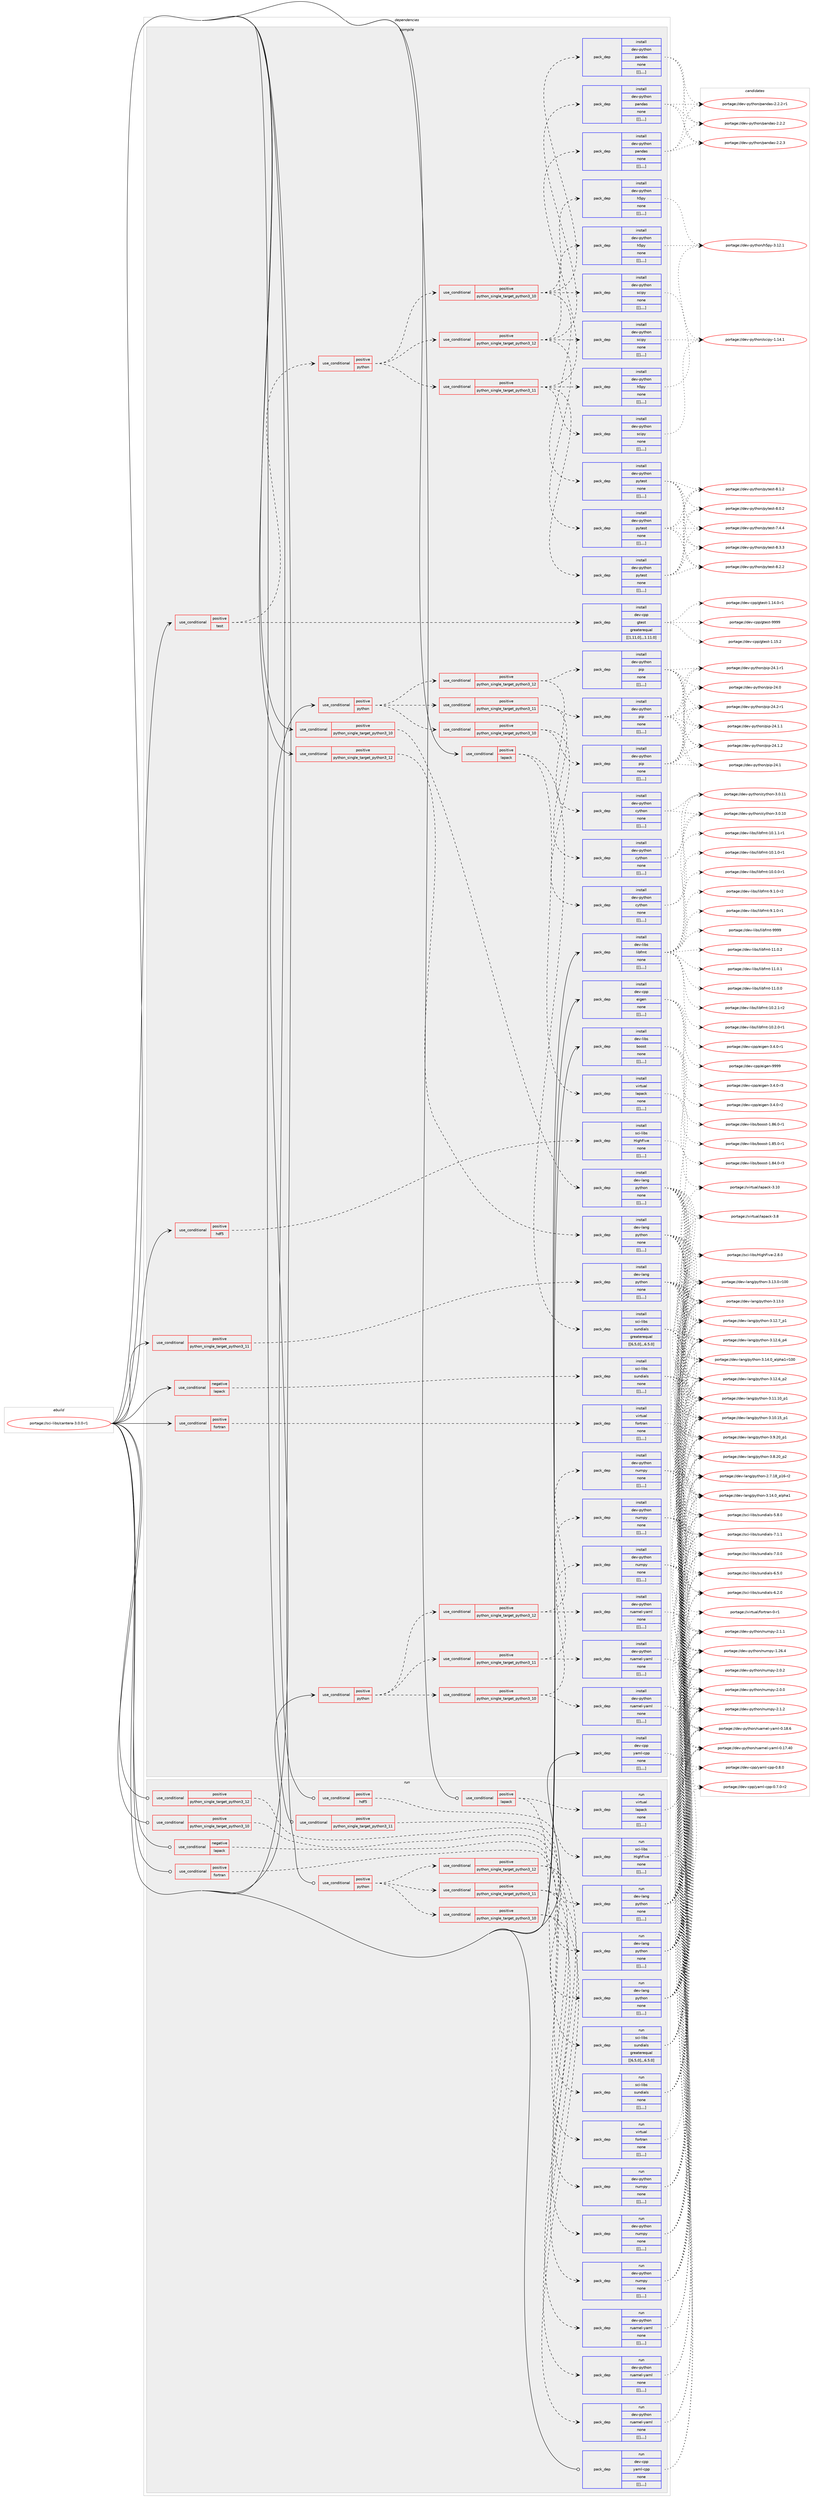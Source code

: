 digraph prolog {

# *************
# Graph options
# *************

newrank=true;
concentrate=true;
compound=true;
graph [rankdir=LR,fontname=Helvetica,fontsize=10,ranksep=1.5];#, ranksep=2.5, nodesep=0.2];
edge  [arrowhead=vee];
node  [fontname=Helvetica,fontsize=10];

# **********
# The ebuild
# **********

subgraph cluster_leftcol {
color=gray;
label=<<i>ebuild</i>>;
id [label="portage://sci-libs/cantera-3.0.0-r1", color=red, width=4, href="../sci-libs/cantera-3.0.0-r1.svg"];
}

# ****************
# The dependencies
# ****************

subgraph cluster_midcol {
color=gray;
label=<<i>dependencies</i>>;
subgraph cluster_compile {
fillcolor="#eeeeee";
style=filled;
label=<<i>compile</i>>;
subgraph cond111512 {
dependency421126 [label=<<TABLE BORDER="0" CELLBORDER="1" CELLSPACING="0" CELLPADDING="4"><TR><TD ROWSPAN="3" CELLPADDING="10">use_conditional</TD></TR><TR><TD>negative</TD></TR><TR><TD>lapack</TD></TR></TABLE>>, shape=none, color=red];
subgraph pack306501 {
dependency421153 [label=<<TABLE BORDER="0" CELLBORDER="1" CELLSPACING="0" CELLPADDING="4" WIDTH="220"><TR><TD ROWSPAN="6" CELLPADDING="30">pack_dep</TD></TR><TR><TD WIDTH="110">install</TD></TR><TR><TD>sci-libs</TD></TR><TR><TD>sundials</TD></TR><TR><TD>none</TD></TR><TR><TD>[[],,,,]</TD></TR></TABLE>>, shape=none, color=blue];
}
dependency421126:e -> dependency421153:w [weight=20,style="dashed",arrowhead="vee"];
}
id:e -> dependency421126:w [weight=20,style="solid",arrowhead="vee"];
subgraph cond111533 {
dependency421214 [label=<<TABLE BORDER="0" CELLBORDER="1" CELLSPACING="0" CELLPADDING="4"><TR><TD ROWSPAN="3" CELLPADDING="10">use_conditional</TD></TR><TR><TD>positive</TD></TR><TR><TD>fortran</TD></TR></TABLE>>, shape=none, color=red];
subgraph pack306571 {
dependency421232 [label=<<TABLE BORDER="0" CELLBORDER="1" CELLSPACING="0" CELLPADDING="4" WIDTH="220"><TR><TD ROWSPAN="6" CELLPADDING="30">pack_dep</TD></TR><TR><TD WIDTH="110">install</TD></TR><TR><TD>virtual</TD></TR><TR><TD>fortran</TD></TR><TR><TD>none</TD></TR><TR><TD>[[],,,,]</TD></TR></TABLE>>, shape=none, color=blue];
}
dependency421214:e -> dependency421232:w [weight=20,style="dashed",arrowhead="vee"];
}
id:e -> dependency421214:w [weight=20,style="solid",arrowhead="vee"];
subgraph cond111543 {
dependency421234 [label=<<TABLE BORDER="0" CELLBORDER="1" CELLSPACING="0" CELLPADDING="4"><TR><TD ROWSPAN="3" CELLPADDING="10">use_conditional</TD></TR><TR><TD>positive</TD></TR><TR><TD>hdf5</TD></TR></TABLE>>, shape=none, color=red];
subgraph pack306584 {
dependency421235 [label=<<TABLE BORDER="0" CELLBORDER="1" CELLSPACING="0" CELLPADDING="4" WIDTH="220"><TR><TD ROWSPAN="6" CELLPADDING="30">pack_dep</TD></TR><TR><TD WIDTH="110">install</TD></TR><TR><TD>sci-libs</TD></TR><TR><TD>HighFive</TD></TR><TR><TD>none</TD></TR><TR><TD>[[],,,,]</TD></TR></TABLE>>, shape=none, color=blue];
}
dependency421234:e -> dependency421235:w [weight=20,style="dashed",arrowhead="vee"];
}
id:e -> dependency421234:w [weight=20,style="solid",arrowhead="vee"];
subgraph cond111550 {
dependency421252 [label=<<TABLE BORDER="0" CELLBORDER="1" CELLSPACING="0" CELLPADDING="4"><TR><TD ROWSPAN="3" CELLPADDING="10">use_conditional</TD></TR><TR><TD>positive</TD></TR><TR><TD>lapack</TD></TR></TABLE>>, shape=none, color=red];
subgraph pack306597 {
dependency421318 [label=<<TABLE BORDER="0" CELLBORDER="1" CELLSPACING="0" CELLPADDING="4" WIDTH="220"><TR><TD ROWSPAN="6" CELLPADDING="30">pack_dep</TD></TR><TR><TD WIDTH="110">install</TD></TR><TR><TD>sci-libs</TD></TR><TR><TD>sundials</TD></TR><TR><TD>greaterequal</TD></TR><TR><TD>[[6,5,0],,,6.5.0]</TD></TR></TABLE>>, shape=none, color=blue];
}
dependency421252:e -> dependency421318:w [weight=20,style="dashed",arrowhead="vee"];
subgraph pack306646 {
dependency421350 [label=<<TABLE BORDER="0" CELLBORDER="1" CELLSPACING="0" CELLPADDING="4" WIDTH="220"><TR><TD ROWSPAN="6" CELLPADDING="30">pack_dep</TD></TR><TR><TD WIDTH="110">install</TD></TR><TR><TD>virtual</TD></TR><TR><TD>lapack</TD></TR><TR><TD>none</TD></TR><TR><TD>[[],,,,]</TD></TR></TABLE>>, shape=none, color=blue];
}
dependency421252:e -> dependency421350:w [weight=20,style="dashed",arrowhead="vee"];
}
id:e -> dependency421252:w [weight=20,style="solid",arrowhead="vee"];
subgraph cond111594 {
dependency421395 [label=<<TABLE BORDER="0" CELLBORDER="1" CELLSPACING="0" CELLPADDING="4"><TR><TD ROWSPAN="3" CELLPADDING="10">use_conditional</TD></TR><TR><TD>positive</TD></TR><TR><TD>python</TD></TR></TABLE>>, shape=none, color=red];
subgraph cond111601 {
dependency421399 [label=<<TABLE BORDER="0" CELLBORDER="1" CELLSPACING="0" CELLPADDING="4"><TR><TD ROWSPAN="3" CELLPADDING="10">use_conditional</TD></TR><TR><TD>positive</TD></TR><TR><TD>python_single_target_python3_10</TD></TR></TABLE>>, shape=none, color=red];
subgraph pack306698 {
dependency421434 [label=<<TABLE BORDER="0" CELLBORDER="1" CELLSPACING="0" CELLPADDING="4" WIDTH="220"><TR><TD ROWSPAN="6" CELLPADDING="30">pack_dep</TD></TR><TR><TD WIDTH="110">install</TD></TR><TR><TD>dev-python</TD></TR><TR><TD>cython</TD></TR><TR><TD>none</TD></TR><TR><TD>[[],,,,]</TD></TR></TABLE>>, shape=none, color=blue];
}
dependency421399:e -> dependency421434:w [weight=20,style="dashed",arrowhead="vee"];
subgraph pack306716 {
dependency421490 [label=<<TABLE BORDER="0" CELLBORDER="1" CELLSPACING="0" CELLPADDING="4" WIDTH="220"><TR><TD ROWSPAN="6" CELLPADDING="30">pack_dep</TD></TR><TR><TD WIDTH="110">install</TD></TR><TR><TD>dev-python</TD></TR><TR><TD>pip</TD></TR><TR><TD>none</TD></TR><TR><TD>[[],,,,]</TD></TR></TABLE>>, shape=none, color=blue];
}
dependency421399:e -> dependency421490:w [weight=20,style="dashed",arrowhead="vee"];
}
dependency421395:e -> dependency421399:w [weight=20,style="dashed",arrowhead="vee"];
subgraph cond111638 {
dependency421535 [label=<<TABLE BORDER="0" CELLBORDER="1" CELLSPACING="0" CELLPADDING="4"><TR><TD ROWSPAN="3" CELLPADDING="10">use_conditional</TD></TR><TR><TD>positive</TD></TR><TR><TD>python_single_target_python3_11</TD></TR></TABLE>>, shape=none, color=red];
subgraph pack306838 {
dependency421658 [label=<<TABLE BORDER="0" CELLBORDER="1" CELLSPACING="0" CELLPADDING="4" WIDTH="220"><TR><TD ROWSPAN="6" CELLPADDING="30">pack_dep</TD></TR><TR><TD WIDTH="110">install</TD></TR><TR><TD>dev-python</TD></TR><TR><TD>cython</TD></TR><TR><TD>none</TD></TR><TR><TD>[[],,,,]</TD></TR></TABLE>>, shape=none, color=blue];
}
dependency421535:e -> dependency421658:w [weight=20,style="dashed",arrowhead="vee"];
subgraph pack306917 {
dependency421696 [label=<<TABLE BORDER="0" CELLBORDER="1" CELLSPACING="0" CELLPADDING="4" WIDTH="220"><TR><TD ROWSPAN="6" CELLPADDING="30">pack_dep</TD></TR><TR><TD WIDTH="110">install</TD></TR><TR><TD>dev-python</TD></TR><TR><TD>pip</TD></TR><TR><TD>none</TD></TR><TR><TD>[[],,,,]</TD></TR></TABLE>>, shape=none, color=blue];
}
dependency421535:e -> dependency421696:w [weight=20,style="dashed",arrowhead="vee"];
}
dependency421395:e -> dependency421535:w [weight=20,style="dashed",arrowhead="vee"];
subgraph cond111678 {
dependency421702 [label=<<TABLE BORDER="0" CELLBORDER="1" CELLSPACING="0" CELLPADDING="4"><TR><TD ROWSPAN="3" CELLPADDING="10">use_conditional</TD></TR><TR><TD>positive</TD></TR><TR><TD>python_single_target_python3_12</TD></TR></TABLE>>, shape=none, color=red];
subgraph pack306923 {
dependency421706 [label=<<TABLE BORDER="0" CELLBORDER="1" CELLSPACING="0" CELLPADDING="4" WIDTH="220"><TR><TD ROWSPAN="6" CELLPADDING="30">pack_dep</TD></TR><TR><TD WIDTH="110">install</TD></TR><TR><TD>dev-python</TD></TR><TR><TD>cython</TD></TR><TR><TD>none</TD></TR><TR><TD>[[],,,,]</TD></TR></TABLE>>, shape=none, color=blue];
}
dependency421702:e -> dependency421706:w [weight=20,style="dashed",arrowhead="vee"];
subgraph pack306958 {
dependency421749 [label=<<TABLE BORDER="0" CELLBORDER="1" CELLSPACING="0" CELLPADDING="4" WIDTH="220"><TR><TD ROWSPAN="6" CELLPADDING="30">pack_dep</TD></TR><TR><TD WIDTH="110">install</TD></TR><TR><TD>dev-python</TD></TR><TR><TD>pip</TD></TR><TR><TD>none</TD></TR><TR><TD>[[],,,,]</TD></TR></TABLE>>, shape=none, color=blue];
}
dependency421702:e -> dependency421749:w [weight=20,style="dashed",arrowhead="vee"];
}
dependency421395:e -> dependency421702:w [weight=20,style="dashed",arrowhead="vee"];
}
id:e -> dependency421395:w [weight=20,style="solid",arrowhead="vee"];
subgraph cond111699 {
dependency421804 [label=<<TABLE BORDER="0" CELLBORDER="1" CELLSPACING="0" CELLPADDING="4"><TR><TD ROWSPAN="3" CELLPADDING="10">use_conditional</TD></TR><TR><TD>positive</TD></TR><TR><TD>python</TD></TR></TABLE>>, shape=none, color=red];
subgraph cond111705 {
dependency421872 [label=<<TABLE BORDER="0" CELLBORDER="1" CELLSPACING="0" CELLPADDING="4"><TR><TD ROWSPAN="3" CELLPADDING="10">use_conditional</TD></TR><TR><TD>positive</TD></TR><TR><TD>python_single_target_python3_10</TD></TR></TABLE>>, shape=none, color=red];
subgraph pack307047 {
dependency421876 [label=<<TABLE BORDER="0" CELLBORDER="1" CELLSPACING="0" CELLPADDING="4" WIDTH="220"><TR><TD ROWSPAN="6" CELLPADDING="30">pack_dep</TD></TR><TR><TD WIDTH="110">install</TD></TR><TR><TD>dev-python</TD></TR><TR><TD>numpy</TD></TR><TR><TD>none</TD></TR><TR><TD>[[],,,,]</TD></TR></TABLE>>, shape=none, color=blue];
}
dependency421872:e -> dependency421876:w [weight=20,style="dashed",arrowhead="vee"];
subgraph pack307068 {
dependency421935 [label=<<TABLE BORDER="0" CELLBORDER="1" CELLSPACING="0" CELLPADDING="4" WIDTH="220"><TR><TD ROWSPAN="6" CELLPADDING="30">pack_dep</TD></TR><TR><TD WIDTH="110">install</TD></TR><TR><TD>dev-python</TD></TR><TR><TD>ruamel-yaml</TD></TR><TR><TD>none</TD></TR><TR><TD>[[],,,,]</TD></TR></TABLE>>, shape=none, color=blue];
}
dependency421872:e -> dependency421935:w [weight=20,style="dashed",arrowhead="vee"];
}
dependency421804:e -> dependency421872:w [weight=20,style="dashed",arrowhead="vee"];
subgraph cond111743 {
dependency421986 [label=<<TABLE BORDER="0" CELLBORDER="1" CELLSPACING="0" CELLPADDING="4"><TR><TD ROWSPAN="3" CELLPADDING="10">use_conditional</TD></TR><TR><TD>positive</TD></TR><TR><TD>python_single_target_python3_11</TD></TR></TABLE>>, shape=none, color=red];
subgraph pack307132 {
dependency422012 [label=<<TABLE BORDER="0" CELLBORDER="1" CELLSPACING="0" CELLPADDING="4" WIDTH="220"><TR><TD ROWSPAN="6" CELLPADDING="30">pack_dep</TD></TR><TR><TD WIDTH="110">install</TD></TR><TR><TD>dev-python</TD></TR><TR><TD>numpy</TD></TR><TR><TD>none</TD></TR><TR><TD>[[],,,,]</TD></TR></TABLE>>, shape=none, color=blue];
}
dependency421986:e -> dependency422012:w [weight=20,style="dashed",arrowhead="vee"];
subgraph pack307151 {
dependency422017 [label=<<TABLE BORDER="0" CELLBORDER="1" CELLSPACING="0" CELLPADDING="4" WIDTH="220"><TR><TD ROWSPAN="6" CELLPADDING="30">pack_dep</TD></TR><TR><TD WIDTH="110">install</TD></TR><TR><TD>dev-python</TD></TR><TR><TD>ruamel-yaml</TD></TR><TR><TD>none</TD></TR><TR><TD>[[],,,,]</TD></TR></TABLE>>, shape=none, color=blue];
}
dependency421986:e -> dependency422017:w [weight=20,style="dashed",arrowhead="vee"];
}
dependency421804:e -> dependency421986:w [weight=20,style="dashed",arrowhead="vee"];
subgraph cond111760 {
dependency422022 [label=<<TABLE BORDER="0" CELLBORDER="1" CELLSPACING="0" CELLPADDING="4"><TR><TD ROWSPAN="3" CELLPADDING="10">use_conditional</TD></TR><TR><TD>positive</TD></TR><TR><TD>python_single_target_python3_12</TD></TR></TABLE>>, shape=none, color=red];
subgraph pack307155 {
dependency422071 [label=<<TABLE BORDER="0" CELLBORDER="1" CELLSPACING="0" CELLPADDING="4" WIDTH="220"><TR><TD ROWSPAN="6" CELLPADDING="30">pack_dep</TD></TR><TR><TD WIDTH="110">install</TD></TR><TR><TD>dev-python</TD></TR><TR><TD>numpy</TD></TR><TR><TD>none</TD></TR><TR><TD>[[],,,,]</TD></TR></TABLE>>, shape=none, color=blue];
}
dependency422022:e -> dependency422071:w [weight=20,style="dashed",arrowhead="vee"];
subgraph pack307188 {
dependency422094 [label=<<TABLE BORDER="0" CELLBORDER="1" CELLSPACING="0" CELLPADDING="4" WIDTH="220"><TR><TD ROWSPAN="6" CELLPADDING="30">pack_dep</TD></TR><TR><TD WIDTH="110">install</TD></TR><TR><TD>dev-python</TD></TR><TR><TD>ruamel-yaml</TD></TR><TR><TD>none</TD></TR><TR><TD>[[],,,,]</TD></TR></TABLE>>, shape=none, color=blue];
}
dependency422022:e -> dependency422094:w [weight=20,style="dashed",arrowhead="vee"];
}
dependency421804:e -> dependency422022:w [weight=20,style="dashed",arrowhead="vee"];
}
id:e -> dependency421804:w [weight=20,style="solid",arrowhead="vee"];
subgraph cond111793 {
dependency422143 [label=<<TABLE BORDER="0" CELLBORDER="1" CELLSPACING="0" CELLPADDING="4"><TR><TD ROWSPAN="3" CELLPADDING="10">use_conditional</TD></TR><TR><TD>positive</TD></TR><TR><TD>python_single_target_python3_10</TD></TR></TABLE>>, shape=none, color=red];
subgraph pack307245 {
dependency422147 [label=<<TABLE BORDER="0" CELLBORDER="1" CELLSPACING="0" CELLPADDING="4" WIDTH="220"><TR><TD ROWSPAN="6" CELLPADDING="30">pack_dep</TD></TR><TR><TD WIDTH="110">install</TD></TR><TR><TD>dev-lang</TD></TR><TR><TD>python</TD></TR><TR><TD>none</TD></TR><TR><TD>[[],,,,]</TD></TR></TABLE>>, shape=none, color=blue];
}
dependency422143:e -> dependency422147:w [weight=20,style="dashed",arrowhead="vee"];
}
id:e -> dependency422143:w [weight=20,style="solid",arrowhead="vee"];
subgraph cond111816 {
dependency422230 [label=<<TABLE BORDER="0" CELLBORDER="1" CELLSPACING="0" CELLPADDING="4"><TR><TD ROWSPAN="3" CELLPADDING="10">use_conditional</TD></TR><TR><TD>positive</TD></TR><TR><TD>python_single_target_python3_11</TD></TR></TABLE>>, shape=none, color=red];
subgraph pack307313 {
dependency422249 [label=<<TABLE BORDER="0" CELLBORDER="1" CELLSPACING="0" CELLPADDING="4" WIDTH="220"><TR><TD ROWSPAN="6" CELLPADDING="30">pack_dep</TD></TR><TR><TD WIDTH="110">install</TD></TR><TR><TD>dev-lang</TD></TR><TR><TD>python</TD></TR><TR><TD>none</TD></TR><TR><TD>[[],,,,]</TD></TR></TABLE>>, shape=none, color=blue];
}
dependency422230:e -> dependency422249:w [weight=20,style="dashed",arrowhead="vee"];
}
id:e -> dependency422230:w [weight=20,style="solid",arrowhead="vee"];
subgraph cond111828 {
dependency422327 [label=<<TABLE BORDER="0" CELLBORDER="1" CELLSPACING="0" CELLPADDING="4"><TR><TD ROWSPAN="3" CELLPADDING="10">use_conditional</TD></TR><TR><TD>positive</TD></TR><TR><TD>python_single_target_python3_12</TD></TR></TABLE>>, shape=none, color=red];
subgraph pack307367 {
dependency422383 [label=<<TABLE BORDER="0" CELLBORDER="1" CELLSPACING="0" CELLPADDING="4" WIDTH="220"><TR><TD ROWSPAN="6" CELLPADDING="30">pack_dep</TD></TR><TR><TD WIDTH="110">install</TD></TR><TR><TD>dev-lang</TD></TR><TR><TD>python</TD></TR><TR><TD>none</TD></TR><TR><TD>[[],,,,]</TD></TR></TABLE>>, shape=none, color=blue];
}
dependency422327:e -> dependency422383:w [weight=20,style="dashed",arrowhead="vee"];
}
id:e -> dependency422327:w [weight=20,style="solid",arrowhead="vee"];
subgraph cond111869 {
dependency422424 [label=<<TABLE BORDER="0" CELLBORDER="1" CELLSPACING="0" CELLPADDING="4"><TR><TD ROWSPAN="3" CELLPADDING="10">use_conditional</TD></TR><TR><TD>positive</TD></TR><TR><TD>test</TD></TR></TABLE>>, shape=none, color=red];
subgraph pack307472 {
dependency422464 [label=<<TABLE BORDER="0" CELLBORDER="1" CELLSPACING="0" CELLPADDING="4" WIDTH="220"><TR><TD ROWSPAN="6" CELLPADDING="30">pack_dep</TD></TR><TR><TD WIDTH="110">install</TD></TR><TR><TD>dev-cpp</TD></TR><TR><TD>gtest</TD></TR><TR><TD>greaterequal</TD></TR><TR><TD>[[1,11,0],,,1.11.0]</TD></TR></TABLE>>, shape=none, color=blue];
}
dependency422424:e -> dependency422464:w [weight=20,style="dashed",arrowhead="vee"];
subgraph cond111904 {
dependency422528 [label=<<TABLE BORDER="0" CELLBORDER="1" CELLSPACING="0" CELLPADDING="4"><TR><TD ROWSPAN="3" CELLPADDING="10">use_conditional</TD></TR><TR><TD>positive</TD></TR><TR><TD>python</TD></TR></TABLE>>, shape=none, color=red];
subgraph cond111911 {
dependency422612 [label=<<TABLE BORDER="0" CELLBORDER="1" CELLSPACING="0" CELLPADDING="4"><TR><TD ROWSPAN="3" CELLPADDING="10">use_conditional</TD></TR><TR><TD>positive</TD></TR><TR><TD>python_single_target_python3_10</TD></TR></TABLE>>, shape=none, color=red];
subgraph pack307565 {
dependency422613 [label=<<TABLE BORDER="0" CELLBORDER="1" CELLSPACING="0" CELLPADDING="4" WIDTH="220"><TR><TD ROWSPAN="6" CELLPADDING="30">pack_dep</TD></TR><TR><TD WIDTH="110">install</TD></TR><TR><TD>dev-python</TD></TR><TR><TD>h5py</TD></TR><TR><TD>none</TD></TR><TR><TD>[[],,,,]</TD></TR></TABLE>>, shape=none, color=blue];
}
dependency422612:e -> dependency422613:w [weight=20,style="dashed",arrowhead="vee"];
subgraph pack307570 {
dependency422617 [label=<<TABLE BORDER="0" CELLBORDER="1" CELLSPACING="0" CELLPADDING="4" WIDTH="220"><TR><TD ROWSPAN="6" CELLPADDING="30">pack_dep</TD></TR><TR><TD WIDTH="110">install</TD></TR><TR><TD>dev-python</TD></TR><TR><TD>pandas</TD></TR><TR><TD>none</TD></TR><TR><TD>[[],,,,]</TD></TR></TABLE>>, shape=none, color=blue];
}
dependency422612:e -> dependency422617:w [weight=20,style="dashed",arrowhead="vee"];
subgraph pack307585 {
dependency422663 [label=<<TABLE BORDER="0" CELLBORDER="1" CELLSPACING="0" CELLPADDING="4" WIDTH="220"><TR><TD ROWSPAN="6" CELLPADDING="30">pack_dep</TD></TR><TR><TD WIDTH="110">install</TD></TR><TR><TD>dev-python</TD></TR><TR><TD>pytest</TD></TR><TR><TD>none</TD></TR><TR><TD>[[],,,,]</TD></TR></TABLE>>, shape=none, color=blue];
}
dependency422612:e -> dependency422663:w [weight=20,style="dashed",arrowhead="vee"];
subgraph pack307635 {
dependency422716 [label=<<TABLE BORDER="0" CELLBORDER="1" CELLSPACING="0" CELLPADDING="4" WIDTH="220"><TR><TD ROWSPAN="6" CELLPADDING="30">pack_dep</TD></TR><TR><TD WIDTH="110">install</TD></TR><TR><TD>dev-python</TD></TR><TR><TD>scipy</TD></TR><TR><TD>none</TD></TR><TR><TD>[[],,,,]</TD></TR></TABLE>>, shape=none, color=blue];
}
dependency422612:e -> dependency422716:w [weight=20,style="dashed",arrowhead="vee"];
}
dependency422528:e -> dependency422612:w [weight=20,style="dashed",arrowhead="vee"];
subgraph cond111993 {
dependency422790 [label=<<TABLE BORDER="0" CELLBORDER="1" CELLSPACING="0" CELLPADDING="4"><TR><TD ROWSPAN="3" CELLPADDING="10">use_conditional</TD></TR><TR><TD>positive</TD></TR><TR><TD>python_single_target_python3_11</TD></TR></TABLE>>, shape=none, color=red];
subgraph pack307702 {
dependency422844 [label=<<TABLE BORDER="0" CELLBORDER="1" CELLSPACING="0" CELLPADDING="4" WIDTH="220"><TR><TD ROWSPAN="6" CELLPADDING="30">pack_dep</TD></TR><TR><TD WIDTH="110">install</TD></TR><TR><TD>dev-python</TD></TR><TR><TD>h5py</TD></TR><TR><TD>none</TD></TR><TR><TD>[[],,,,]</TD></TR></TABLE>>, shape=none, color=blue];
}
dependency422790:e -> dependency422844:w [weight=20,style="dashed",arrowhead="vee"];
subgraph pack307744 {
dependency422912 [label=<<TABLE BORDER="0" CELLBORDER="1" CELLSPACING="0" CELLPADDING="4" WIDTH="220"><TR><TD ROWSPAN="6" CELLPADDING="30">pack_dep</TD></TR><TR><TD WIDTH="110">install</TD></TR><TR><TD>dev-python</TD></TR><TR><TD>pandas</TD></TR><TR><TD>none</TD></TR><TR><TD>[[],,,,]</TD></TR></TABLE>>, shape=none, color=blue];
}
dependency422790:e -> dependency422912:w [weight=20,style="dashed",arrowhead="vee"];
subgraph pack307810 {
dependency423026 [label=<<TABLE BORDER="0" CELLBORDER="1" CELLSPACING="0" CELLPADDING="4" WIDTH="220"><TR><TD ROWSPAN="6" CELLPADDING="30">pack_dep</TD></TR><TR><TD WIDTH="110">install</TD></TR><TR><TD>dev-python</TD></TR><TR><TD>pytest</TD></TR><TR><TD>none</TD></TR><TR><TD>[[],,,,]</TD></TR></TABLE>>, shape=none, color=blue];
}
dependency422790:e -> dependency423026:w [weight=20,style="dashed",arrowhead="vee"];
subgraph pack307832 {
dependency423053 [label=<<TABLE BORDER="0" CELLBORDER="1" CELLSPACING="0" CELLPADDING="4" WIDTH="220"><TR><TD ROWSPAN="6" CELLPADDING="30">pack_dep</TD></TR><TR><TD WIDTH="110">install</TD></TR><TR><TD>dev-python</TD></TR><TR><TD>scipy</TD></TR><TR><TD>none</TD></TR><TR><TD>[[],,,,]</TD></TR></TABLE>>, shape=none, color=blue];
}
dependency422790:e -> dependency423053:w [weight=20,style="dashed",arrowhead="vee"];
}
dependency422528:e -> dependency422790:w [weight=20,style="dashed",arrowhead="vee"];
subgraph cond112108 {
dependency423078 [label=<<TABLE BORDER="0" CELLBORDER="1" CELLSPACING="0" CELLPADDING="4"><TR><TD ROWSPAN="3" CELLPADDING="10">use_conditional</TD></TR><TR><TD>positive</TD></TR><TR><TD>python_single_target_python3_12</TD></TR></TABLE>>, shape=none, color=red];
subgraph pack307929 {
dependency423213 [label=<<TABLE BORDER="0" CELLBORDER="1" CELLSPACING="0" CELLPADDING="4" WIDTH="220"><TR><TD ROWSPAN="6" CELLPADDING="30">pack_dep</TD></TR><TR><TD WIDTH="110">install</TD></TR><TR><TD>dev-python</TD></TR><TR><TD>h5py</TD></TR><TR><TD>none</TD></TR><TR><TD>[[],,,,]</TD></TR></TABLE>>, shape=none, color=blue];
}
dependency423078:e -> dependency423213:w [weight=20,style="dashed",arrowhead="vee"];
subgraph pack307950 {
dependency423241 [label=<<TABLE BORDER="0" CELLBORDER="1" CELLSPACING="0" CELLPADDING="4" WIDTH="220"><TR><TD ROWSPAN="6" CELLPADDING="30">pack_dep</TD></TR><TR><TD WIDTH="110">install</TD></TR><TR><TD>dev-python</TD></TR><TR><TD>pandas</TD></TR><TR><TD>none</TD></TR><TR><TD>[[],,,,]</TD></TR></TABLE>>, shape=none, color=blue];
}
dependency423078:e -> dependency423241:w [weight=20,style="dashed",arrowhead="vee"];
subgraph pack307999 {
dependency423294 [label=<<TABLE BORDER="0" CELLBORDER="1" CELLSPACING="0" CELLPADDING="4" WIDTH="220"><TR><TD ROWSPAN="6" CELLPADDING="30">pack_dep</TD></TR><TR><TD WIDTH="110">install</TD></TR><TR><TD>dev-python</TD></TR><TR><TD>pytest</TD></TR><TR><TD>none</TD></TR><TR><TD>[[],,,,]</TD></TR></TABLE>>, shape=none, color=blue];
}
dependency423078:e -> dependency423294:w [weight=20,style="dashed",arrowhead="vee"];
subgraph pack308048 {
dependency423363 [label=<<TABLE BORDER="0" CELLBORDER="1" CELLSPACING="0" CELLPADDING="4" WIDTH="220"><TR><TD ROWSPAN="6" CELLPADDING="30">pack_dep</TD></TR><TR><TD WIDTH="110">install</TD></TR><TR><TD>dev-python</TD></TR><TR><TD>scipy</TD></TR><TR><TD>none</TD></TR><TR><TD>[[],,,,]</TD></TR></TABLE>>, shape=none, color=blue];
}
dependency423078:e -> dependency423363:w [weight=20,style="dashed",arrowhead="vee"];
}
dependency422528:e -> dependency423078:w [weight=20,style="dashed",arrowhead="vee"];
}
dependency422424:e -> dependency422528:w [weight=20,style="dashed",arrowhead="vee"];
}
id:e -> dependency422424:w [weight=20,style="solid",arrowhead="vee"];
subgraph pack308058 {
dependency423395 [label=<<TABLE BORDER="0" CELLBORDER="1" CELLSPACING="0" CELLPADDING="4" WIDTH="220"><TR><TD ROWSPAN="6" CELLPADDING="30">pack_dep</TD></TR><TR><TD WIDTH="110">install</TD></TR><TR><TD>dev-cpp</TD></TR><TR><TD>eigen</TD></TR><TR><TD>none</TD></TR><TR><TD>[[],,,,]</TD></TR></TABLE>>, shape=none, color=blue];
}
id:e -> dependency423395:w [weight=20,style="solid",arrowhead="vee"];
subgraph pack308074 {
dependency423456 [label=<<TABLE BORDER="0" CELLBORDER="1" CELLSPACING="0" CELLPADDING="4" WIDTH="220"><TR><TD ROWSPAN="6" CELLPADDING="30">pack_dep</TD></TR><TR><TD WIDTH="110">install</TD></TR><TR><TD>dev-cpp</TD></TR><TR><TD>yaml-cpp</TD></TR><TR><TD>none</TD></TR><TR><TD>[[],,,,]</TD></TR></TABLE>>, shape=none, color=blue];
}
id:e -> dependency423456:w [weight=20,style="solid",arrowhead="vee"];
subgraph pack308135 {
dependency423517 [label=<<TABLE BORDER="0" CELLBORDER="1" CELLSPACING="0" CELLPADDING="4" WIDTH="220"><TR><TD ROWSPAN="6" CELLPADDING="30">pack_dep</TD></TR><TR><TD WIDTH="110">install</TD></TR><TR><TD>dev-libs</TD></TR><TR><TD>boost</TD></TR><TR><TD>none</TD></TR><TR><TD>[[],,,,]</TD></TR></TABLE>>, shape=none, color=blue];
}
id:e -> dependency423517:w [weight=20,style="solid",arrowhead="vee"];
subgraph pack308169 {
dependency423559 [label=<<TABLE BORDER="0" CELLBORDER="1" CELLSPACING="0" CELLPADDING="4" WIDTH="220"><TR><TD ROWSPAN="6" CELLPADDING="30">pack_dep</TD></TR><TR><TD WIDTH="110">install</TD></TR><TR><TD>dev-libs</TD></TR><TR><TD>libfmt</TD></TR><TR><TD>none</TD></TR><TR><TD>[[],,,,]</TD></TR></TABLE>>, shape=none, color=blue];
}
id:e -> dependency423559:w [weight=20,style="solid",arrowhead="vee"];
}
subgraph cluster_compileandrun {
fillcolor="#eeeeee";
style=filled;
label=<<i>compile and run</i>>;
}
subgraph cluster_run {
fillcolor="#eeeeee";
style=filled;
label=<<i>run</i>>;
subgraph cond112287 {
dependency423637 [label=<<TABLE BORDER="0" CELLBORDER="1" CELLSPACING="0" CELLPADDING="4"><TR><TD ROWSPAN="3" CELLPADDING="10">use_conditional</TD></TR><TR><TD>negative</TD></TR><TR><TD>lapack</TD></TR></TABLE>>, shape=none, color=red];
subgraph pack308255 {
dependency423681 [label=<<TABLE BORDER="0" CELLBORDER="1" CELLSPACING="0" CELLPADDING="4" WIDTH="220"><TR><TD ROWSPAN="6" CELLPADDING="30">pack_dep</TD></TR><TR><TD WIDTH="110">run</TD></TR><TR><TD>sci-libs</TD></TR><TR><TD>sundials</TD></TR><TR><TD>none</TD></TR><TR><TD>[[],,,,]</TD></TR></TABLE>>, shape=none, color=blue];
}
dependency423637:e -> dependency423681:w [weight=20,style="dashed",arrowhead="vee"];
}
id:e -> dependency423637:w [weight=20,style="solid",arrowhead="odot"];
subgraph cond112313 {
dependency423709 [label=<<TABLE BORDER="0" CELLBORDER="1" CELLSPACING="0" CELLPADDING="4"><TR><TD ROWSPAN="3" CELLPADDING="10">use_conditional</TD></TR><TR><TD>positive</TD></TR><TR><TD>fortran</TD></TR></TABLE>>, shape=none, color=red];
subgraph pack308274 {
dependency423712 [label=<<TABLE BORDER="0" CELLBORDER="1" CELLSPACING="0" CELLPADDING="4" WIDTH="220"><TR><TD ROWSPAN="6" CELLPADDING="30">pack_dep</TD></TR><TR><TD WIDTH="110">run</TD></TR><TR><TD>virtual</TD></TR><TR><TD>fortran</TD></TR><TR><TD>none</TD></TR><TR><TD>[[],,,,]</TD></TR></TABLE>>, shape=none, color=blue];
}
dependency423709:e -> dependency423712:w [weight=20,style="dashed",arrowhead="vee"];
}
id:e -> dependency423709:w [weight=20,style="solid",arrowhead="odot"];
subgraph cond112323 {
dependency423736 [label=<<TABLE BORDER="0" CELLBORDER="1" CELLSPACING="0" CELLPADDING="4"><TR><TD ROWSPAN="3" CELLPADDING="10">use_conditional</TD></TR><TR><TD>positive</TD></TR><TR><TD>hdf5</TD></TR></TABLE>>, shape=none, color=red];
subgraph pack308292 {
dependency423738 [label=<<TABLE BORDER="0" CELLBORDER="1" CELLSPACING="0" CELLPADDING="4" WIDTH="220"><TR><TD ROWSPAN="6" CELLPADDING="30">pack_dep</TD></TR><TR><TD WIDTH="110">run</TD></TR><TR><TD>sci-libs</TD></TR><TR><TD>HighFive</TD></TR><TR><TD>none</TD></TR><TR><TD>[[],,,,]</TD></TR></TABLE>>, shape=none, color=blue];
}
dependency423736:e -> dependency423738:w [weight=20,style="dashed",arrowhead="vee"];
}
id:e -> dependency423736:w [weight=20,style="solid",arrowhead="odot"];
subgraph cond112335 {
dependency423802 [label=<<TABLE BORDER="0" CELLBORDER="1" CELLSPACING="0" CELLPADDING="4"><TR><TD ROWSPAN="3" CELLPADDING="10">use_conditional</TD></TR><TR><TD>positive</TD></TR><TR><TD>lapack</TD></TR></TABLE>>, shape=none, color=red];
subgraph pack308329 {
dependency423824 [label=<<TABLE BORDER="0" CELLBORDER="1" CELLSPACING="0" CELLPADDING="4" WIDTH="220"><TR><TD ROWSPAN="6" CELLPADDING="30">pack_dep</TD></TR><TR><TD WIDTH="110">run</TD></TR><TR><TD>sci-libs</TD></TR><TR><TD>sundials</TD></TR><TR><TD>greaterequal</TD></TR><TR><TD>[[6,5,0],,,6.5.0]</TD></TR></TABLE>>, shape=none, color=blue];
}
dependency423802:e -> dependency423824:w [weight=20,style="dashed",arrowhead="vee"];
subgraph pack308365 {
dependency423845 [label=<<TABLE BORDER="0" CELLBORDER="1" CELLSPACING="0" CELLPADDING="4" WIDTH="220"><TR><TD ROWSPAN="6" CELLPADDING="30">pack_dep</TD></TR><TR><TD WIDTH="110">run</TD></TR><TR><TD>virtual</TD></TR><TR><TD>lapack</TD></TR><TR><TD>none</TD></TR><TR><TD>[[],,,,]</TD></TR></TABLE>>, shape=none, color=blue];
}
dependency423802:e -> dependency423845:w [weight=20,style="dashed",arrowhead="vee"];
}
id:e -> dependency423802:w [weight=20,style="solid",arrowhead="odot"];
subgraph cond112372 {
dependency423864 [label=<<TABLE BORDER="0" CELLBORDER="1" CELLSPACING="0" CELLPADDING="4"><TR><TD ROWSPAN="3" CELLPADDING="10">use_conditional</TD></TR><TR><TD>positive</TD></TR><TR><TD>python</TD></TR></TABLE>>, shape=none, color=red];
subgraph cond112374 {
dependency423886 [label=<<TABLE BORDER="0" CELLBORDER="1" CELLSPACING="0" CELLPADDING="4"><TR><TD ROWSPAN="3" CELLPADDING="10">use_conditional</TD></TR><TR><TD>positive</TD></TR><TR><TD>python_single_target_python3_10</TD></TR></TABLE>>, shape=none, color=red];
subgraph pack308407 {
dependency423922 [label=<<TABLE BORDER="0" CELLBORDER="1" CELLSPACING="0" CELLPADDING="4" WIDTH="220"><TR><TD ROWSPAN="6" CELLPADDING="30">pack_dep</TD></TR><TR><TD WIDTH="110">run</TD></TR><TR><TD>dev-python</TD></TR><TR><TD>numpy</TD></TR><TR><TD>none</TD></TR><TR><TD>[[],,,,]</TD></TR></TABLE>>, shape=none, color=blue];
}
dependency423886:e -> dependency423922:w [weight=20,style="dashed",arrowhead="vee"];
subgraph pack308459 {
dependency423998 [label=<<TABLE BORDER="0" CELLBORDER="1" CELLSPACING="0" CELLPADDING="4" WIDTH="220"><TR><TD ROWSPAN="6" CELLPADDING="30">pack_dep</TD></TR><TR><TD WIDTH="110">run</TD></TR><TR><TD>dev-python</TD></TR><TR><TD>ruamel-yaml</TD></TR><TR><TD>none</TD></TR><TR><TD>[[],,,,]</TD></TR></TABLE>>, shape=none, color=blue];
}
dependency423886:e -> dependency423998:w [weight=20,style="dashed",arrowhead="vee"];
}
dependency423864:e -> dependency423886:w [weight=20,style="dashed",arrowhead="vee"];
subgraph cond112423 {
dependency424131 [label=<<TABLE BORDER="0" CELLBORDER="1" CELLSPACING="0" CELLPADDING="4"><TR><TD ROWSPAN="3" CELLPADDING="10">use_conditional</TD></TR><TR><TD>positive</TD></TR><TR><TD>python_single_target_python3_11</TD></TR></TABLE>>, shape=none, color=red];
subgraph pack308614 {
dependency424192 [label=<<TABLE BORDER="0" CELLBORDER="1" CELLSPACING="0" CELLPADDING="4" WIDTH="220"><TR><TD ROWSPAN="6" CELLPADDING="30">pack_dep</TD></TR><TR><TD WIDTH="110">run</TD></TR><TR><TD>dev-python</TD></TR><TR><TD>numpy</TD></TR><TR><TD>none</TD></TR><TR><TD>[[],,,,]</TD></TR></TABLE>>, shape=none, color=blue];
}
dependency424131:e -> dependency424192:w [weight=20,style="dashed",arrowhead="vee"];
subgraph pack308616 {
dependency424201 [label=<<TABLE BORDER="0" CELLBORDER="1" CELLSPACING="0" CELLPADDING="4" WIDTH="220"><TR><TD ROWSPAN="6" CELLPADDING="30">pack_dep</TD></TR><TR><TD WIDTH="110">run</TD></TR><TR><TD>dev-python</TD></TR><TR><TD>ruamel-yaml</TD></TR><TR><TD>none</TD></TR><TR><TD>[[],,,,]</TD></TR></TABLE>>, shape=none, color=blue];
}
dependency424131:e -> dependency424201:w [weight=20,style="dashed",arrowhead="vee"];
}
dependency423864:e -> dependency424131:w [weight=20,style="dashed",arrowhead="vee"];
subgraph cond112468 {
dependency424263 [label=<<TABLE BORDER="0" CELLBORDER="1" CELLSPACING="0" CELLPADDING="4"><TR><TD ROWSPAN="3" CELLPADDING="10">use_conditional</TD></TR><TR><TD>positive</TD></TR><TR><TD>python_single_target_python3_12</TD></TR></TABLE>>, shape=none, color=red];
subgraph pack308658 {
dependency424280 [label=<<TABLE BORDER="0" CELLBORDER="1" CELLSPACING="0" CELLPADDING="4" WIDTH="220"><TR><TD ROWSPAN="6" CELLPADDING="30">pack_dep</TD></TR><TR><TD WIDTH="110">run</TD></TR><TR><TD>dev-python</TD></TR><TR><TD>numpy</TD></TR><TR><TD>none</TD></TR><TR><TD>[[],,,,]</TD></TR></TABLE>>, shape=none, color=blue];
}
dependency424263:e -> dependency424280:w [weight=20,style="dashed",arrowhead="vee"];
subgraph pack308676 {
dependency424301 [label=<<TABLE BORDER="0" CELLBORDER="1" CELLSPACING="0" CELLPADDING="4" WIDTH="220"><TR><TD ROWSPAN="6" CELLPADDING="30">pack_dep</TD></TR><TR><TD WIDTH="110">run</TD></TR><TR><TD>dev-python</TD></TR><TR><TD>ruamel-yaml</TD></TR><TR><TD>none</TD></TR><TR><TD>[[],,,,]</TD></TR></TABLE>>, shape=none, color=blue];
}
dependency424263:e -> dependency424301:w [weight=20,style="dashed",arrowhead="vee"];
}
dependency423864:e -> dependency424263:w [weight=20,style="dashed",arrowhead="vee"];
}
id:e -> dependency423864:w [weight=20,style="solid",arrowhead="odot"];
subgraph cond112493 {
dependency424351 [label=<<TABLE BORDER="0" CELLBORDER="1" CELLSPACING="0" CELLPADDING="4"><TR><TD ROWSPAN="3" CELLPADDING="10">use_conditional</TD></TR><TR><TD>positive</TD></TR><TR><TD>python_single_target_python3_10</TD></TR></TABLE>>, shape=none, color=red];
subgraph pack308726 {
dependency424367 [label=<<TABLE BORDER="0" CELLBORDER="1" CELLSPACING="0" CELLPADDING="4" WIDTH="220"><TR><TD ROWSPAN="6" CELLPADDING="30">pack_dep</TD></TR><TR><TD WIDTH="110">run</TD></TR><TR><TD>dev-lang</TD></TR><TR><TD>python</TD></TR><TR><TD>none</TD></TR><TR><TD>[[],,,,]</TD></TR></TABLE>>, shape=none, color=blue];
}
dependency424351:e -> dependency424367:w [weight=20,style="dashed",arrowhead="vee"];
}
id:e -> dependency424351:w [weight=20,style="solid",arrowhead="odot"];
subgraph cond112514 {
dependency424417 [label=<<TABLE BORDER="0" CELLBORDER="1" CELLSPACING="0" CELLPADDING="4"><TR><TD ROWSPAN="3" CELLPADDING="10">use_conditional</TD></TR><TR><TD>positive</TD></TR><TR><TD>python_single_target_python3_11</TD></TR></TABLE>>, shape=none, color=red];
subgraph pack308772 {
dependency424441 [label=<<TABLE BORDER="0" CELLBORDER="1" CELLSPACING="0" CELLPADDING="4" WIDTH="220"><TR><TD ROWSPAN="6" CELLPADDING="30">pack_dep</TD></TR><TR><TD WIDTH="110">run</TD></TR><TR><TD>dev-lang</TD></TR><TR><TD>python</TD></TR><TR><TD>none</TD></TR><TR><TD>[[],,,,]</TD></TR></TABLE>>, shape=none, color=blue];
}
dependency424417:e -> dependency424441:w [weight=20,style="dashed",arrowhead="vee"];
}
id:e -> dependency424417:w [weight=20,style="solid",arrowhead="odot"];
subgraph cond112534 {
dependency424480 [label=<<TABLE BORDER="0" CELLBORDER="1" CELLSPACING="0" CELLPADDING="4"><TR><TD ROWSPAN="3" CELLPADDING="10">use_conditional</TD></TR><TR><TD>positive</TD></TR><TR><TD>python_single_target_python3_12</TD></TR></TABLE>>, shape=none, color=red];
subgraph pack308817 {
dependency424500 [label=<<TABLE BORDER="0" CELLBORDER="1" CELLSPACING="0" CELLPADDING="4" WIDTH="220"><TR><TD ROWSPAN="6" CELLPADDING="30">pack_dep</TD></TR><TR><TD WIDTH="110">run</TD></TR><TR><TD>dev-lang</TD></TR><TR><TD>python</TD></TR><TR><TD>none</TD></TR><TR><TD>[[],,,,]</TD></TR></TABLE>>, shape=none, color=blue];
}
dependency424480:e -> dependency424500:w [weight=20,style="dashed",arrowhead="vee"];
}
id:e -> dependency424480:w [weight=20,style="solid",arrowhead="odot"];
subgraph pack308836 {
dependency424528 [label=<<TABLE BORDER="0" CELLBORDER="1" CELLSPACING="0" CELLPADDING="4" WIDTH="220"><TR><TD ROWSPAN="6" CELLPADDING="30">pack_dep</TD></TR><TR><TD WIDTH="110">run</TD></TR><TR><TD>dev-cpp</TD></TR><TR><TD>yaml-cpp</TD></TR><TR><TD>none</TD></TR><TR><TD>[[],,,,]</TD></TR></TABLE>>, shape=none, color=blue];
}
id:e -> dependency424528:w [weight=20,style="solid",arrowhead="odot"];
}
}

# **************
# The candidates
# **************

subgraph cluster_choices {
rank=same;
color=gray;
label=<<i>candidates</i>>;

subgraph choice307562 {
color=black;
nodesep=1;
choice1159910545108105981154711511711010010597108115455546494649 [label="portage://sci-libs/sundials-7.1.1", color=red, width=4,href="../sci-libs/sundials-7.1.1.svg"];
choice1159910545108105981154711511711010010597108115455546484648 [label="portage://sci-libs/sundials-7.0.0", color=red, width=4,href="../sci-libs/sundials-7.0.0.svg"];
choice1159910545108105981154711511711010010597108115455446534648 [label="portage://sci-libs/sundials-6.5.0", color=red, width=4,href="../sci-libs/sundials-6.5.0.svg"];
choice1159910545108105981154711511711010010597108115455446504648 [label="portage://sci-libs/sundials-6.2.0", color=red, width=4,href="../sci-libs/sundials-6.2.0.svg"];
choice1159910545108105981154711511711010010597108115455346564648 [label="portage://sci-libs/sundials-5.8.0", color=red, width=4,href="../sci-libs/sundials-5.8.0.svg"];
dependency421153:e -> choice1159910545108105981154711511711010010597108115455546494649:w [style=dotted,weight="100"];
dependency421153:e -> choice1159910545108105981154711511711010010597108115455546484648:w [style=dotted,weight="100"];
dependency421153:e -> choice1159910545108105981154711511711010010597108115455446534648:w [style=dotted,weight="100"];
dependency421153:e -> choice1159910545108105981154711511711010010597108115455446504648:w [style=dotted,weight="100"];
dependency421153:e -> choice1159910545108105981154711511711010010597108115455346564648:w [style=dotted,weight="100"];
}
subgraph choice307591 {
color=black;
nodesep=1;
choice11810511411611797108471021111141161149711045484511449 [label="portage://virtual/fortran-0-r1", color=red, width=4,href="../virtual/fortran-0-r1.svg"];
dependency421232:e -> choice11810511411611797108471021111141161149711045484511449:w [style=dotted,weight="100"];
}
subgraph choice307593 {
color=black;
nodesep=1;
choice115991054510810598115477210510310470105118101455046564648 [label="portage://sci-libs/HighFive-2.8.0", color=red, width=4,href="../sci-libs/HighFive-2.8.0.svg"];
dependency421235:e -> choice115991054510810598115477210510310470105118101455046564648:w [style=dotted,weight="100"];
}
subgraph choice307595 {
color=black;
nodesep=1;
choice1159910545108105981154711511711010010597108115455546494649 [label="portage://sci-libs/sundials-7.1.1", color=red, width=4,href="../sci-libs/sundials-7.1.1.svg"];
choice1159910545108105981154711511711010010597108115455546484648 [label="portage://sci-libs/sundials-7.0.0", color=red, width=4,href="../sci-libs/sundials-7.0.0.svg"];
choice1159910545108105981154711511711010010597108115455446534648 [label="portage://sci-libs/sundials-6.5.0", color=red, width=4,href="../sci-libs/sundials-6.5.0.svg"];
choice1159910545108105981154711511711010010597108115455446504648 [label="portage://sci-libs/sundials-6.2.0", color=red, width=4,href="../sci-libs/sundials-6.2.0.svg"];
choice1159910545108105981154711511711010010597108115455346564648 [label="portage://sci-libs/sundials-5.8.0", color=red, width=4,href="../sci-libs/sundials-5.8.0.svg"];
dependency421318:e -> choice1159910545108105981154711511711010010597108115455546494649:w [style=dotted,weight="100"];
dependency421318:e -> choice1159910545108105981154711511711010010597108115455546484648:w [style=dotted,weight="100"];
dependency421318:e -> choice1159910545108105981154711511711010010597108115455446534648:w [style=dotted,weight="100"];
dependency421318:e -> choice1159910545108105981154711511711010010597108115455446504648:w [style=dotted,weight="100"];
dependency421318:e -> choice1159910545108105981154711511711010010597108115455346564648:w [style=dotted,weight="100"];
}
subgraph choice307601 {
color=black;
nodesep=1;
choice11810511411611797108471089711297991074551464948 [label="portage://virtual/lapack-3.10", color=red, width=4,href="../virtual/lapack-3.10.svg"];
choice118105114116117971084710897112979910745514656 [label="portage://virtual/lapack-3.8", color=red, width=4,href="../virtual/lapack-3.8.svg"];
dependency421350:e -> choice11810511411611797108471089711297991074551464948:w [style=dotted,weight="100"];
dependency421350:e -> choice118105114116117971084710897112979910745514656:w [style=dotted,weight="100"];
}
subgraph choice307626 {
color=black;
nodesep=1;
choice10010111845112121116104111110479912111610411111045514648464949 [label="portage://dev-python/cython-3.0.11", color=red, width=4,href="../dev-python/cython-3.0.11.svg"];
choice10010111845112121116104111110479912111610411111045514648464948 [label="portage://dev-python/cython-3.0.10", color=red, width=4,href="../dev-python/cython-3.0.10.svg"];
dependency421434:e -> choice10010111845112121116104111110479912111610411111045514648464949:w [style=dotted,weight="100"];
dependency421434:e -> choice10010111845112121116104111110479912111610411111045514648464948:w [style=dotted,weight="100"];
}
subgraph choice307644 {
color=black;
nodesep=1;
choice100101118451121211161041111104711210511245505246504511449 [label="portage://dev-python/pip-24.2-r1", color=red, width=4,href="../dev-python/pip-24.2-r1.svg"];
choice100101118451121211161041111104711210511245505246494650 [label="portage://dev-python/pip-24.1.2", color=red, width=4,href="../dev-python/pip-24.1.2.svg"];
choice100101118451121211161041111104711210511245505246494649 [label="portage://dev-python/pip-24.1.1", color=red, width=4,href="../dev-python/pip-24.1.1.svg"];
choice100101118451121211161041111104711210511245505246494511449 [label="portage://dev-python/pip-24.1-r1", color=red, width=4,href="../dev-python/pip-24.1-r1.svg"];
choice10010111845112121116104111110471121051124550524649 [label="portage://dev-python/pip-24.1", color=red, width=4,href="../dev-python/pip-24.1.svg"];
choice10010111845112121116104111110471121051124550524648 [label="portage://dev-python/pip-24.0", color=red, width=4,href="../dev-python/pip-24.0.svg"];
dependency421490:e -> choice100101118451121211161041111104711210511245505246504511449:w [style=dotted,weight="100"];
dependency421490:e -> choice100101118451121211161041111104711210511245505246494650:w [style=dotted,weight="100"];
dependency421490:e -> choice100101118451121211161041111104711210511245505246494649:w [style=dotted,weight="100"];
dependency421490:e -> choice100101118451121211161041111104711210511245505246494511449:w [style=dotted,weight="100"];
dependency421490:e -> choice10010111845112121116104111110471121051124550524649:w [style=dotted,weight="100"];
dependency421490:e -> choice10010111845112121116104111110471121051124550524648:w [style=dotted,weight="100"];
}
subgraph choice307651 {
color=black;
nodesep=1;
choice10010111845112121116104111110479912111610411111045514648464949 [label="portage://dev-python/cython-3.0.11", color=red, width=4,href="../dev-python/cython-3.0.11.svg"];
choice10010111845112121116104111110479912111610411111045514648464948 [label="portage://dev-python/cython-3.0.10", color=red, width=4,href="../dev-python/cython-3.0.10.svg"];
dependency421658:e -> choice10010111845112121116104111110479912111610411111045514648464949:w [style=dotted,weight="100"];
dependency421658:e -> choice10010111845112121116104111110479912111610411111045514648464948:w [style=dotted,weight="100"];
}
subgraph choice307657 {
color=black;
nodesep=1;
choice100101118451121211161041111104711210511245505246504511449 [label="portage://dev-python/pip-24.2-r1", color=red, width=4,href="../dev-python/pip-24.2-r1.svg"];
choice100101118451121211161041111104711210511245505246494650 [label="portage://dev-python/pip-24.1.2", color=red, width=4,href="../dev-python/pip-24.1.2.svg"];
choice100101118451121211161041111104711210511245505246494649 [label="portage://dev-python/pip-24.1.1", color=red, width=4,href="../dev-python/pip-24.1.1.svg"];
choice100101118451121211161041111104711210511245505246494511449 [label="portage://dev-python/pip-24.1-r1", color=red, width=4,href="../dev-python/pip-24.1-r1.svg"];
choice10010111845112121116104111110471121051124550524649 [label="portage://dev-python/pip-24.1", color=red, width=4,href="../dev-python/pip-24.1.svg"];
choice10010111845112121116104111110471121051124550524648 [label="portage://dev-python/pip-24.0", color=red, width=4,href="../dev-python/pip-24.0.svg"];
dependency421696:e -> choice100101118451121211161041111104711210511245505246504511449:w [style=dotted,weight="100"];
dependency421696:e -> choice100101118451121211161041111104711210511245505246494650:w [style=dotted,weight="100"];
dependency421696:e -> choice100101118451121211161041111104711210511245505246494649:w [style=dotted,weight="100"];
dependency421696:e -> choice100101118451121211161041111104711210511245505246494511449:w [style=dotted,weight="100"];
dependency421696:e -> choice10010111845112121116104111110471121051124550524649:w [style=dotted,weight="100"];
dependency421696:e -> choice10010111845112121116104111110471121051124550524648:w [style=dotted,weight="100"];
}
subgraph choice307675 {
color=black;
nodesep=1;
choice10010111845112121116104111110479912111610411111045514648464949 [label="portage://dev-python/cython-3.0.11", color=red, width=4,href="../dev-python/cython-3.0.11.svg"];
choice10010111845112121116104111110479912111610411111045514648464948 [label="portage://dev-python/cython-3.0.10", color=red, width=4,href="../dev-python/cython-3.0.10.svg"];
dependency421706:e -> choice10010111845112121116104111110479912111610411111045514648464949:w [style=dotted,weight="100"];
dependency421706:e -> choice10010111845112121116104111110479912111610411111045514648464948:w [style=dotted,weight="100"];
}
subgraph choice307683 {
color=black;
nodesep=1;
choice100101118451121211161041111104711210511245505246504511449 [label="portage://dev-python/pip-24.2-r1", color=red, width=4,href="../dev-python/pip-24.2-r1.svg"];
choice100101118451121211161041111104711210511245505246494650 [label="portage://dev-python/pip-24.1.2", color=red, width=4,href="../dev-python/pip-24.1.2.svg"];
choice100101118451121211161041111104711210511245505246494649 [label="portage://dev-python/pip-24.1.1", color=red, width=4,href="../dev-python/pip-24.1.1.svg"];
choice100101118451121211161041111104711210511245505246494511449 [label="portage://dev-python/pip-24.1-r1", color=red, width=4,href="../dev-python/pip-24.1-r1.svg"];
choice10010111845112121116104111110471121051124550524649 [label="portage://dev-python/pip-24.1", color=red, width=4,href="../dev-python/pip-24.1.svg"];
choice10010111845112121116104111110471121051124550524648 [label="portage://dev-python/pip-24.0", color=red, width=4,href="../dev-python/pip-24.0.svg"];
dependency421749:e -> choice100101118451121211161041111104711210511245505246504511449:w [style=dotted,weight="100"];
dependency421749:e -> choice100101118451121211161041111104711210511245505246494650:w [style=dotted,weight="100"];
dependency421749:e -> choice100101118451121211161041111104711210511245505246494649:w [style=dotted,weight="100"];
dependency421749:e -> choice100101118451121211161041111104711210511245505246494511449:w [style=dotted,weight="100"];
dependency421749:e -> choice10010111845112121116104111110471121051124550524649:w [style=dotted,weight="100"];
dependency421749:e -> choice10010111845112121116104111110471121051124550524648:w [style=dotted,weight="100"];
}
subgraph choice307693 {
color=black;
nodesep=1;
choice1001011184511212111610411111047110117109112121455046494650 [label="portage://dev-python/numpy-2.1.2", color=red, width=4,href="../dev-python/numpy-2.1.2.svg"];
choice1001011184511212111610411111047110117109112121455046494649 [label="portage://dev-python/numpy-2.1.1", color=red, width=4,href="../dev-python/numpy-2.1.1.svg"];
choice1001011184511212111610411111047110117109112121455046484650 [label="portage://dev-python/numpy-2.0.2", color=red, width=4,href="../dev-python/numpy-2.0.2.svg"];
choice1001011184511212111610411111047110117109112121455046484648 [label="portage://dev-python/numpy-2.0.0", color=red, width=4,href="../dev-python/numpy-2.0.0.svg"];
choice100101118451121211161041111104711011710911212145494650544652 [label="portage://dev-python/numpy-1.26.4", color=red, width=4,href="../dev-python/numpy-1.26.4.svg"];
dependency421876:e -> choice1001011184511212111610411111047110117109112121455046494650:w [style=dotted,weight="100"];
dependency421876:e -> choice1001011184511212111610411111047110117109112121455046494649:w [style=dotted,weight="100"];
dependency421876:e -> choice1001011184511212111610411111047110117109112121455046484650:w [style=dotted,weight="100"];
dependency421876:e -> choice1001011184511212111610411111047110117109112121455046484648:w [style=dotted,weight="100"];
dependency421876:e -> choice100101118451121211161041111104711011710911212145494650544652:w [style=dotted,weight="100"];
}
subgraph choice307716 {
color=black;
nodesep=1;
choice100101118451121211161041111104711411797109101108451219710910845484649564654 [label="portage://dev-python/ruamel-yaml-0.18.6", color=red, width=4,href="../dev-python/ruamel-yaml-0.18.6.svg"];
choice10010111845112121116104111110471141179710910110845121971091084548464955465248 [label="portage://dev-python/ruamel-yaml-0.17.40", color=red, width=4,href="../dev-python/ruamel-yaml-0.17.40.svg"];
dependency421935:e -> choice100101118451121211161041111104711411797109101108451219710910845484649564654:w [style=dotted,weight="100"];
dependency421935:e -> choice10010111845112121116104111110471141179710910110845121971091084548464955465248:w [style=dotted,weight="100"];
}
subgraph choice307718 {
color=black;
nodesep=1;
choice1001011184511212111610411111047110117109112121455046494650 [label="portage://dev-python/numpy-2.1.2", color=red, width=4,href="../dev-python/numpy-2.1.2.svg"];
choice1001011184511212111610411111047110117109112121455046494649 [label="portage://dev-python/numpy-2.1.1", color=red, width=4,href="../dev-python/numpy-2.1.1.svg"];
choice1001011184511212111610411111047110117109112121455046484650 [label="portage://dev-python/numpy-2.0.2", color=red, width=4,href="../dev-python/numpy-2.0.2.svg"];
choice1001011184511212111610411111047110117109112121455046484648 [label="portage://dev-python/numpy-2.0.0", color=red, width=4,href="../dev-python/numpy-2.0.0.svg"];
choice100101118451121211161041111104711011710911212145494650544652 [label="portage://dev-python/numpy-1.26.4", color=red, width=4,href="../dev-python/numpy-1.26.4.svg"];
dependency422012:e -> choice1001011184511212111610411111047110117109112121455046494650:w [style=dotted,weight="100"];
dependency422012:e -> choice1001011184511212111610411111047110117109112121455046494649:w [style=dotted,weight="100"];
dependency422012:e -> choice1001011184511212111610411111047110117109112121455046484650:w [style=dotted,weight="100"];
dependency422012:e -> choice1001011184511212111610411111047110117109112121455046484648:w [style=dotted,weight="100"];
dependency422012:e -> choice100101118451121211161041111104711011710911212145494650544652:w [style=dotted,weight="100"];
}
subgraph choice307729 {
color=black;
nodesep=1;
choice100101118451121211161041111104711411797109101108451219710910845484649564654 [label="portage://dev-python/ruamel-yaml-0.18.6", color=red, width=4,href="../dev-python/ruamel-yaml-0.18.6.svg"];
choice10010111845112121116104111110471141179710910110845121971091084548464955465248 [label="portage://dev-python/ruamel-yaml-0.17.40", color=red, width=4,href="../dev-python/ruamel-yaml-0.17.40.svg"];
dependency422017:e -> choice100101118451121211161041111104711411797109101108451219710910845484649564654:w [style=dotted,weight="100"];
dependency422017:e -> choice10010111845112121116104111110471141179710910110845121971091084548464955465248:w [style=dotted,weight="100"];
}
subgraph choice307730 {
color=black;
nodesep=1;
choice1001011184511212111610411111047110117109112121455046494650 [label="portage://dev-python/numpy-2.1.2", color=red, width=4,href="../dev-python/numpy-2.1.2.svg"];
choice1001011184511212111610411111047110117109112121455046494649 [label="portage://dev-python/numpy-2.1.1", color=red, width=4,href="../dev-python/numpy-2.1.1.svg"];
choice1001011184511212111610411111047110117109112121455046484650 [label="portage://dev-python/numpy-2.0.2", color=red, width=4,href="../dev-python/numpy-2.0.2.svg"];
choice1001011184511212111610411111047110117109112121455046484648 [label="portage://dev-python/numpy-2.0.0", color=red, width=4,href="../dev-python/numpy-2.0.0.svg"];
choice100101118451121211161041111104711011710911212145494650544652 [label="portage://dev-python/numpy-1.26.4", color=red, width=4,href="../dev-python/numpy-1.26.4.svg"];
dependency422071:e -> choice1001011184511212111610411111047110117109112121455046494650:w [style=dotted,weight="100"];
dependency422071:e -> choice1001011184511212111610411111047110117109112121455046494649:w [style=dotted,weight="100"];
dependency422071:e -> choice1001011184511212111610411111047110117109112121455046484650:w [style=dotted,weight="100"];
dependency422071:e -> choice1001011184511212111610411111047110117109112121455046484648:w [style=dotted,weight="100"];
dependency422071:e -> choice100101118451121211161041111104711011710911212145494650544652:w [style=dotted,weight="100"];
}
subgraph choice307735 {
color=black;
nodesep=1;
choice100101118451121211161041111104711411797109101108451219710910845484649564654 [label="portage://dev-python/ruamel-yaml-0.18.6", color=red, width=4,href="../dev-python/ruamel-yaml-0.18.6.svg"];
choice10010111845112121116104111110471141179710910110845121971091084548464955465248 [label="portage://dev-python/ruamel-yaml-0.17.40", color=red, width=4,href="../dev-python/ruamel-yaml-0.17.40.svg"];
dependency422094:e -> choice100101118451121211161041111104711411797109101108451219710910845484649564654:w [style=dotted,weight="100"];
dependency422094:e -> choice10010111845112121116104111110471141179710910110845121971091084548464955465248:w [style=dotted,weight="100"];
}
subgraph choice307754 {
color=black;
nodesep=1;
choice100101118451089711010347112121116104111110455146495246489597108112104974945114494848 [label="portage://dev-lang/python-3.14.0_alpha1-r100", color=red, width=4,href="../dev-lang/python-3.14.0_alpha1-r100.svg"];
choice1001011184510897110103471121211161041111104551464952464895971081121049749 [label="portage://dev-lang/python-3.14.0_alpha1", color=red, width=4,href="../dev-lang/python-3.14.0_alpha1.svg"];
choice1001011184510897110103471121211161041111104551464951464845114494848 [label="portage://dev-lang/python-3.13.0-r100", color=red, width=4,href="../dev-lang/python-3.13.0-r100.svg"];
choice10010111845108971101034711212111610411111045514649514648 [label="portage://dev-lang/python-3.13.0", color=red, width=4,href="../dev-lang/python-3.13.0.svg"];
choice100101118451089711010347112121116104111110455146495046559511249 [label="portage://dev-lang/python-3.12.7_p1", color=red, width=4,href="../dev-lang/python-3.12.7_p1.svg"];
choice100101118451089711010347112121116104111110455146495046549511252 [label="portage://dev-lang/python-3.12.6_p4", color=red, width=4,href="../dev-lang/python-3.12.6_p4.svg"];
choice100101118451089711010347112121116104111110455146495046549511250 [label="portage://dev-lang/python-3.12.6_p2", color=red, width=4,href="../dev-lang/python-3.12.6_p2.svg"];
choice10010111845108971101034711212111610411111045514649494649489511249 [label="portage://dev-lang/python-3.11.10_p1", color=red, width=4,href="../dev-lang/python-3.11.10_p1.svg"];
choice10010111845108971101034711212111610411111045514649484649539511249 [label="portage://dev-lang/python-3.10.15_p1", color=red, width=4,href="../dev-lang/python-3.10.15_p1.svg"];
choice100101118451089711010347112121116104111110455146574650489511249 [label="portage://dev-lang/python-3.9.20_p1", color=red, width=4,href="../dev-lang/python-3.9.20_p1.svg"];
choice100101118451089711010347112121116104111110455146564650489511250 [label="portage://dev-lang/python-3.8.20_p2", color=red, width=4,href="../dev-lang/python-3.8.20_p2.svg"];
choice100101118451089711010347112121116104111110455046554649569511249544511450 [label="portage://dev-lang/python-2.7.18_p16-r2", color=red, width=4,href="../dev-lang/python-2.7.18_p16-r2.svg"];
dependency422147:e -> choice100101118451089711010347112121116104111110455146495246489597108112104974945114494848:w [style=dotted,weight="100"];
dependency422147:e -> choice1001011184510897110103471121211161041111104551464952464895971081121049749:w [style=dotted,weight="100"];
dependency422147:e -> choice1001011184510897110103471121211161041111104551464951464845114494848:w [style=dotted,weight="100"];
dependency422147:e -> choice10010111845108971101034711212111610411111045514649514648:w [style=dotted,weight="100"];
dependency422147:e -> choice100101118451089711010347112121116104111110455146495046559511249:w [style=dotted,weight="100"];
dependency422147:e -> choice100101118451089711010347112121116104111110455146495046549511252:w [style=dotted,weight="100"];
dependency422147:e -> choice100101118451089711010347112121116104111110455146495046549511250:w [style=dotted,weight="100"];
dependency422147:e -> choice10010111845108971101034711212111610411111045514649494649489511249:w [style=dotted,weight="100"];
dependency422147:e -> choice10010111845108971101034711212111610411111045514649484649539511249:w [style=dotted,weight="100"];
dependency422147:e -> choice100101118451089711010347112121116104111110455146574650489511249:w [style=dotted,weight="100"];
dependency422147:e -> choice100101118451089711010347112121116104111110455146564650489511250:w [style=dotted,weight="100"];
dependency422147:e -> choice100101118451089711010347112121116104111110455046554649569511249544511450:w [style=dotted,weight="100"];
}
subgraph choice307761 {
color=black;
nodesep=1;
choice100101118451089711010347112121116104111110455146495246489597108112104974945114494848 [label="portage://dev-lang/python-3.14.0_alpha1-r100", color=red, width=4,href="../dev-lang/python-3.14.0_alpha1-r100.svg"];
choice1001011184510897110103471121211161041111104551464952464895971081121049749 [label="portage://dev-lang/python-3.14.0_alpha1", color=red, width=4,href="../dev-lang/python-3.14.0_alpha1.svg"];
choice1001011184510897110103471121211161041111104551464951464845114494848 [label="portage://dev-lang/python-3.13.0-r100", color=red, width=4,href="../dev-lang/python-3.13.0-r100.svg"];
choice10010111845108971101034711212111610411111045514649514648 [label="portage://dev-lang/python-3.13.0", color=red, width=4,href="../dev-lang/python-3.13.0.svg"];
choice100101118451089711010347112121116104111110455146495046559511249 [label="portage://dev-lang/python-3.12.7_p1", color=red, width=4,href="../dev-lang/python-3.12.7_p1.svg"];
choice100101118451089711010347112121116104111110455146495046549511252 [label="portage://dev-lang/python-3.12.6_p4", color=red, width=4,href="../dev-lang/python-3.12.6_p4.svg"];
choice100101118451089711010347112121116104111110455146495046549511250 [label="portage://dev-lang/python-3.12.6_p2", color=red, width=4,href="../dev-lang/python-3.12.6_p2.svg"];
choice10010111845108971101034711212111610411111045514649494649489511249 [label="portage://dev-lang/python-3.11.10_p1", color=red, width=4,href="../dev-lang/python-3.11.10_p1.svg"];
choice10010111845108971101034711212111610411111045514649484649539511249 [label="portage://dev-lang/python-3.10.15_p1", color=red, width=4,href="../dev-lang/python-3.10.15_p1.svg"];
choice100101118451089711010347112121116104111110455146574650489511249 [label="portage://dev-lang/python-3.9.20_p1", color=red, width=4,href="../dev-lang/python-3.9.20_p1.svg"];
choice100101118451089711010347112121116104111110455146564650489511250 [label="portage://dev-lang/python-3.8.20_p2", color=red, width=4,href="../dev-lang/python-3.8.20_p2.svg"];
choice100101118451089711010347112121116104111110455046554649569511249544511450 [label="portage://dev-lang/python-2.7.18_p16-r2", color=red, width=4,href="../dev-lang/python-2.7.18_p16-r2.svg"];
dependency422249:e -> choice100101118451089711010347112121116104111110455146495246489597108112104974945114494848:w [style=dotted,weight="100"];
dependency422249:e -> choice1001011184510897110103471121211161041111104551464952464895971081121049749:w [style=dotted,weight="100"];
dependency422249:e -> choice1001011184510897110103471121211161041111104551464951464845114494848:w [style=dotted,weight="100"];
dependency422249:e -> choice10010111845108971101034711212111610411111045514649514648:w [style=dotted,weight="100"];
dependency422249:e -> choice100101118451089711010347112121116104111110455146495046559511249:w [style=dotted,weight="100"];
dependency422249:e -> choice100101118451089711010347112121116104111110455146495046549511252:w [style=dotted,weight="100"];
dependency422249:e -> choice100101118451089711010347112121116104111110455146495046549511250:w [style=dotted,weight="100"];
dependency422249:e -> choice10010111845108971101034711212111610411111045514649494649489511249:w [style=dotted,weight="100"];
dependency422249:e -> choice10010111845108971101034711212111610411111045514649484649539511249:w [style=dotted,weight="100"];
dependency422249:e -> choice100101118451089711010347112121116104111110455146574650489511249:w [style=dotted,weight="100"];
dependency422249:e -> choice100101118451089711010347112121116104111110455146564650489511250:w [style=dotted,weight="100"];
dependency422249:e -> choice100101118451089711010347112121116104111110455046554649569511249544511450:w [style=dotted,weight="100"];
}
subgraph choice307768 {
color=black;
nodesep=1;
choice100101118451089711010347112121116104111110455146495246489597108112104974945114494848 [label="portage://dev-lang/python-3.14.0_alpha1-r100", color=red, width=4,href="../dev-lang/python-3.14.0_alpha1-r100.svg"];
choice1001011184510897110103471121211161041111104551464952464895971081121049749 [label="portage://dev-lang/python-3.14.0_alpha1", color=red, width=4,href="../dev-lang/python-3.14.0_alpha1.svg"];
choice1001011184510897110103471121211161041111104551464951464845114494848 [label="portage://dev-lang/python-3.13.0-r100", color=red, width=4,href="../dev-lang/python-3.13.0-r100.svg"];
choice10010111845108971101034711212111610411111045514649514648 [label="portage://dev-lang/python-3.13.0", color=red, width=4,href="../dev-lang/python-3.13.0.svg"];
choice100101118451089711010347112121116104111110455146495046559511249 [label="portage://dev-lang/python-3.12.7_p1", color=red, width=4,href="../dev-lang/python-3.12.7_p1.svg"];
choice100101118451089711010347112121116104111110455146495046549511252 [label="portage://dev-lang/python-3.12.6_p4", color=red, width=4,href="../dev-lang/python-3.12.6_p4.svg"];
choice100101118451089711010347112121116104111110455146495046549511250 [label="portage://dev-lang/python-3.12.6_p2", color=red, width=4,href="../dev-lang/python-3.12.6_p2.svg"];
choice10010111845108971101034711212111610411111045514649494649489511249 [label="portage://dev-lang/python-3.11.10_p1", color=red, width=4,href="../dev-lang/python-3.11.10_p1.svg"];
choice10010111845108971101034711212111610411111045514649484649539511249 [label="portage://dev-lang/python-3.10.15_p1", color=red, width=4,href="../dev-lang/python-3.10.15_p1.svg"];
choice100101118451089711010347112121116104111110455146574650489511249 [label="portage://dev-lang/python-3.9.20_p1", color=red, width=4,href="../dev-lang/python-3.9.20_p1.svg"];
choice100101118451089711010347112121116104111110455146564650489511250 [label="portage://dev-lang/python-3.8.20_p2", color=red, width=4,href="../dev-lang/python-3.8.20_p2.svg"];
choice100101118451089711010347112121116104111110455046554649569511249544511450 [label="portage://dev-lang/python-2.7.18_p16-r2", color=red, width=4,href="../dev-lang/python-2.7.18_p16-r2.svg"];
dependency422383:e -> choice100101118451089711010347112121116104111110455146495246489597108112104974945114494848:w [style=dotted,weight="100"];
dependency422383:e -> choice1001011184510897110103471121211161041111104551464952464895971081121049749:w [style=dotted,weight="100"];
dependency422383:e -> choice1001011184510897110103471121211161041111104551464951464845114494848:w [style=dotted,weight="100"];
dependency422383:e -> choice10010111845108971101034711212111610411111045514649514648:w [style=dotted,weight="100"];
dependency422383:e -> choice100101118451089711010347112121116104111110455146495046559511249:w [style=dotted,weight="100"];
dependency422383:e -> choice100101118451089711010347112121116104111110455146495046549511252:w [style=dotted,weight="100"];
dependency422383:e -> choice100101118451089711010347112121116104111110455146495046549511250:w [style=dotted,weight="100"];
dependency422383:e -> choice10010111845108971101034711212111610411111045514649494649489511249:w [style=dotted,weight="100"];
dependency422383:e -> choice10010111845108971101034711212111610411111045514649484649539511249:w [style=dotted,weight="100"];
dependency422383:e -> choice100101118451089711010347112121116104111110455146574650489511249:w [style=dotted,weight="100"];
dependency422383:e -> choice100101118451089711010347112121116104111110455146564650489511250:w [style=dotted,weight="100"];
dependency422383:e -> choice100101118451089711010347112121116104111110455046554649569511249544511450:w [style=dotted,weight="100"];
}
subgraph choice307786 {
color=black;
nodesep=1;
choice1001011184599112112471031161011151164557575757 [label="portage://dev-cpp/gtest-9999", color=red, width=4,href="../dev-cpp/gtest-9999.svg"];
choice10010111845991121124710311610111511645494649534650 [label="portage://dev-cpp/gtest-1.15.2", color=red, width=4,href="../dev-cpp/gtest-1.15.2.svg"];
choice100101118459911211247103116101115116454946495246484511449 [label="portage://dev-cpp/gtest-1.14.0-r1", color=red, width=4,href="../dev-cpp/gtest-1.14.0-r1.svg"];
dependency422464:e -> choice1001011184599112112471031161011151164557575757:w [style=dotted,weight="100"];
dependency422464:e -> choice10010111845991121124710311610111511645494649534650:w [style=dotted,weight="100"];
dependency422464:e -> choice100101118459911211247103116101115116454946495246484511449:w [style=dotted,weight="100"];
}
subgraph choice307787 {
color=black;
nodesep=1;
choice10010111845112121116104111110471045311212145514649504649 [label="portage://dev-python/h5py-3.12.1", color=red, width=4,href="../dev-python/h5py-3.12.1.svg"];
dependency422613:e -> choice10010111845112121116104111110471045311212145514649504649:w [style=dotted,weight="100"];
}
subgraph choice307796 {
color=black;
nodesep=1;
choice10010111845112121116104111110471129711010097115455046504651 [label="portage://dev-python/pandas-2.2.3", color=red, width=4,href="../dev-python/pandas-2.2.3.svg"];
choice100101118451121211161041111104711297110100971154550465046504511449 [label="portage://dev-python/pandas-2.2.2-r1", color=red, width=4,href="../dev-python/pandas-2.2.2-r1.svg"];
choice10010111845112121116104111110471129711010097115455046504650 [label="portage://dev-python/pandas-2.2.2", color=red, width=4,href="../dev-python/pandas-2.2.2.svg"];
dependency422617:e -> choice10010111845112121116104111110471129711010097115455046504651:w [style=dotted,weight="100"];
dependency422617:e -> choice100101118451121211161041111104711297110100971154550465046504511449:w [style=dotted,weight="100"];
dependency422617:e -> choice10010111845112121116104111110471129711010097115455046504650:w [style=dotted,weight="100"];
}
subgraph choice307805 {
color=black;
nodesep=1;
choice1001011184511212111610411111047112121116101115116455646514651 [label="portage://dev-python/pytest-8.3.3", color=red, width=4,href="../dev-python/pytest-8.3.3.svg"];
choice1001011184511212111610411111047112121116101115116455646504650 [label="portage://dev-python/pytest-8.2.2", color=red, width=4,href="../dev-python/pytest-8.2.2.svg"];
choice1001011184511212111610411111047112121116101115116455646494650 [label="portage://dev-python/pytest-8.1.2", color=red, width=4,href="../dev-python/pytest-8.1.2.svg"];
choice1001011184511212111610411111047112121116101115116455646484650 [label="portage://dev-python/pytest-8.0.2", color=red, width=4,href="../dev-python/pytest-8.0.2.svg"];
choice1001011184511212111610411111047112121116101115116455546524652 [label="portage://dev-python/pytest-7.4.4", color=red, width=4,href="../dev-python/pytest-7.4.4.svg"];
dependency422663:e -> choice1001011184511212111610411111047112121116101115116455646514651:w [style=dotted,weight="100"];
dependency422663:e -> choice1001011184511212111610411111047112121116101115116455646504650:w [style=dotted,weight="100"];
dependency422663:e -> choice1001011184511212111610411111047112121116101115116455646494650:w [style=dotted,weight="100"];
dependency422663:e -> choice1001011184511212111610411111047112121116101115116455646484650:w [style=dotted,weight="100"];
dependency422663:e -> choice1001011184511212111610411111047112121116101115116455546524652:w [style=dotted,weight="100"];
}
subgraph choice307817 {
color=black;
nodesep=1;
choice10010111845112121116104111110471159910511212145494649524649 [label="portage://dev-python/scipy-1.14.1", color=red, width=4,href="../dev-python/scipy-1.14.1.svg"];
dependency422716:e -> choice10010111845112121116104111110471159910511212145494649524649:w [style=dotted,weight="100"];
}
subgraph choice307818 {
color=black;
nodesep=1;
choice10010111845112121116104111110471045311212145514649504649 [label="portage://dev-python/h5py-3.12.1", color=red, width=4,href="../dev-python/h5py-3.12.1.svg"];
dependency422844:e -> choice10010111845112121116104111110471045311212145514649504649:w [style=dotted,weight="100"];
}
subgraph choice307828 {
color=black;
nodesep=1;
choice10010111845112121116104111110471129711010097115455046504651 [label="portage://dev-python/pandas-2.2.3", color=red, width=4,href="../dev-python/pandas-2.2.3.svg"];
choice100101118451121211161041111104711297110100971154550465046504511449 [label="portage://dev-python/pandas-2.2.2-r1", color=red, width=4,href="../dev-python/pandas-2.2.2-r1.svg"];
choice10010111845112121116104111110471129711010097115455046504650 [label="portage://dev-python/pandas-2.2.2", color=red, width=4,href="../dev-python/pandas-2.2.2.svg"];
dependency422912:e -> choice10010111845112121116104111110471129711010097115455046504651:w [style=dotted,weight="100"];
dependency422912:e -> choice100101118451121211161041111104711297110100971154550465046504511449:w [style=dotted,weight="100"];
dependency422912:e -> choice10010111845112121116104111110471129711010097115455046504650:w [style=dotted,weight="100"];
}
subgraph choice307830 {
color=black;
nodesep=1;
choice1001011184511212111610411111047112121116101115116455646514651 [label="portage://dev-python/pytest-8.3.3", color=red, width=4,href="../dev-python/pytest-8.3.3.svg"];
choice1001011184511212111610411111047112121116101115116455646504650 [label="portage://dev-python/pytest-8.2.2", color=red, width=4,href="../dev-python/pytest-8.2.2.svg"];
choice1001011184511212111610411111047112121116101115116455646494650 [label="portage://dev-python/pytest-8.1.2", color=red, width=4,href="../dev-python/pytest-8.1.2.svg"];
choice1001011184511212111610411111047112121116101115116455646484650 [label="portage://dev-python/pytest-8.0.2", color=red, width=4,href="../dev-python/pytest-8.0.2.svg"];
choice1001011184511212111610411111047112121116101115116455546524652 [label="portage://dev-python/pytest-7.4.4", color=red, width=4,href="../dev-python/pytest-7.4.4.svg"];
dependency423026:e -> choice1001011184511212111610411111047112121116101115116455646514651:w [style=dotted,weight="100"];
dependency423026:e -> choice1001011184511212111610411111047112121116101115116455646504650:w [style=dotted,weight="100"];
dependency423026:e -> choice1001011184511212111610411111047112121116101115116455646494650:w [style=dotted,weight="100"];
dependency423026:e -> choice1001011184511212111610411111047112121116101115116455646484650:w [style=dotted,weight="100"];
dependency423026:e -> choice1001011184511212111610411111047112121116101115116455546524652:w [style=dotted,weight="100"];
}
subgraph choice307833 {
color=black;
nodesep=1;
choice10010111845112121116104111110471159910511212145494649524649 [label="portage://dev-python/scipy-1.14.1", color=red, width=4,href="../dev-python/scipy-1.14.1.svg"];
dependency423053:e -> choice10010111845112121116104111110471159910511212145494649524649:w [style=dotted,weight="100"];
}
subgraph choice307836 {
color=black;
nodesep=1;
choice10010111845112121116104111110471045311212145514649504649 [label="portage://dev-python/h5py-3.12.1", color=red, width=4,href="../dev-python/h5py-3.12.1.svg"];
dependency423213:e -> choice10010111845112121116104111110471045311212145514649504649:w [style=dotted,weight="100"];
}
subgraph choice307853 {
color=black;
nodesep=1;
choice10010111845112121116104111110471129711010097115455046504651 [label="portage://dev-python/pandas-2.2.3", color=red, width=4,href="../dev-python/pandas-2.2.3.svg"];
choice100101118451121211161041111104711297110100971154550465046504511449 [label="portage://dev-python/pandas-2.2.2-r1", color=red, width=4,href="../dev-python/pandas-2.2.2-r1.svg"];
choice10010111845112121116104111110471129711010097115455046504650 [label="portage://dev-python/pandas-2.2.2", color=red, width=4,href="../dev-python/pandas-2.2.2.svg"];
dependency423241:e -> choice10010111845112121116104111110471129711010097115455046504651:w [style=dotted,weight="100"];
dependency423241:e -> choice100101118451121211161041111104711297110100971154550465046504511449:w [style=dotted,weight="100"];
dependency423241:e -> choice10010111845112121116104111110471129711010097115455046504650:w [style=dotted,weight="100"];
}
subgraph choice307855 {
color=black;
nodesep=1;
choice1001011184511212111610411111047112121116101115116455646514651 [label="portage://dev-python/pytest-8.3.3", color=red, width=4,href="../dev-python/pytest-8.3.3.svg"];
choice1001011184511212111610411111047112121116101115116455646504650 [label="portage://dev-python/pytest-8.2.2", color=red, width=4,href="../dev-python/pytest-8.2.2.svg"];
choice1001011184511212111610411111047112121116101115116455646494650 [label="portage://dev-python/pytest-8.1.2", color=red, width=4,href="../dev-python/pytest-8.1.2.svg"];
choice1001011184511212111610411111047112121116101115116455646484650 [label="portage://dev-python/pytest-8.0.2", color=red, width=4,href="../dev-python/pytest-8.0.2.svg"];
choice1001011184511212111610411111047112121116101115116455546524652 [label="portage://dev-python/pytest-7.4.4", color=red, width=4,href="../dev-python/pytest-7.4.4.svg"];
dependency423294:e -> choice1001011184511212111610411111047112121116101115116455646514651:w [style=dotted,weight="100"];
dependency423294:e -> choice1001011184511212111610411111047112121116101115116455646504650:w [style=dotted,weight="100"];
dependency423294:e -> choice1001011184511212111610411111047112121116101115116455646494650:w [style=dotted,weight="100"];
dependency423294:e -> choice1001011184511212111610411111047112121116101115116455646484650:w [style=dotted,weight="100"];
dependency423294:e -> choice1001011184511212111610411111047112121116101115116455546524652:w [style=dotted,weight="100"];
}
subgraph choice307871 {
color=black;
nodesep=1;
choice10010111845112121116104111110471159910511212145494649524649 [label="portage://dev-python/scipy-1.14.1", color=red, width=4,href="../dev-python/scipy-1.14.1.svg"];
dependency423363:e -> choice10010111845112121116104111110471159910511212145494649524649:w [style=dotted,weight="100"];
}
subgraph choice307872 {
color=black;
nodesep=1;
choice1001011184599112112471011051031011104557575757 [label="portage://dev-cpp/eigen-9999", color=red, width=4,href="../dev-cpp/eigen-9999.svg"];
choice1001011184599112112471011051031011104551465246484511451 [label="portage://dev-cpp/eigen-3.4.0-r3", color=red, width=4,href="../dev-cpp/eigen-3.4.0-r3.svg"];
choice1001011184599112112471011051031011104551465246484511450 [label="portage://dev-cpp/eigen-3.4.0-r2", color=red, width=4,href="../dev-cpp/eigen-3.4.0-r2.svg"];
choice1001011184599112112471011051031011104551465246484511449 [label="portage://dev-cpp/eigen-3.4.0-r1", color=red, width=4,href="../dev-cpp/eigen-3.4.0-r1.svg"];
dependency423395:e -> choice1001011184599112112471011051031011104557575757:w [style=dotted,weight="100"];
dependency423395:e -> choice1001011184599112112471011051031011104551465246484511451:w [style=dotted,weight="100"];
dependency423395:e -> choice1001011184599112112471011051031011104551465246484511450:w [style=dotted,weight="100"];
dependency423395:e -> choice1001011184599112112471011051031011104551465246484511449:w [style=dotted,weight="100"];
}
subgraph choice307889 {
color=black;
nodesep=1;
choice100101118459911211247121971091084599112112454846564648 [label="portage://dev-cpp/yaml-cpp-0.8.0", color=red, width=4,href="../dev-cpp/yaml-cpp-0.8.0.svg"];
choice1001011184599112112471219710910845991121124548465546484511450 [label="portage://dev-cpp/yaml-cpp-0.7.0-r2", color=red, width=4,href="../dev-cpp/yaml-cpp-0.7.0-r2.svg"];
dependency423456:e -> choice100101118459911211247121971091084599112112454846564648:w [style=dotted,weight="100"];
dependency423456:e -> choice1001011184599112112471219710910845991121124548465546484511450:w [style=dotted,weight="100"];
}
subgraph choice307901 {
color=black;
nodesep=1;
choice10010111845108105981154798111111115116454946565446484511449 [label="portage://dev-libs/boost-1.86.0-r1", color=red, width=4,href="../dev-libs/boost-1.86.0-r1.svg"];
choice10010111845108105981154798111111115116454946565346484511449 [label="portage://dev-libs/boost-1.85.0-r1", color=red, width=4,href="../dev-libs/boost-1.85.0-r1.svg"];
choice10010111845108105981154798111111115116454946565246484511451 [label="portage://dev-libs/boost-1.84.0-r3", color=red, width=4,href="../dev-libs/boost-1.84.0-r3.svg"];
dependency423517:e -> choice10010111845108105981154798111111115116454946565446484511449:w [style=dotted,weight="100"];
dependency423517:e -> choice10010111845108105981154798111111115116454946565346484511449:w [style=dotted,weight="100"];
dependency423517:e -> choice10010111845108105981154798111111115116454946565246484511451:w [style=dotted,weight="100"];
}
subgraph choice307904 {
color=black;
nodesep=1;
choice100101118451081059811547108105981021091164557575757 [label="portage://dev-libs/libfmt-9999", color=red, width=4,href="../dev-libs/libfmt-9999.svg"];
choice1001011184510810598115471081059810210911645494946484650 [label="portage://dev-libs/libfmt-11.0.2", color=red, width=4,href="../dev-libs/libfmt-11.0.2.svg"];
choice1001011184510810598115471081059810210911645494946484649 [label="portage://dev-libs/libfmt-11.0.1", color=red, width=4,href="../dev-libs/libfmt-11.0.1.svg"];
choice1001011184510810598115471081059810210911645494946484648 [label="portage://dev-libs/libfmt-11.0.0", color=red, width=4,href="../dev-libs/libfmt-11.0.0.svg"];
choice10010111845108105981154710810598102109116454948465046494511450 [label="portage://dev-libs/libfmt-10.2.1-r2", color=red, width=4,href="../dev-libs/libfmt-10.2.1-r2.svg"];
choice10010111845108105981154710810598102109116454948465046484511449 [label="portage://dev-libs/libfmt-10.2.0-r1", color=red, width=4,href="../dev-libs/libfmt-10.2.0-r1.svg"];
choice10010111845108105981154710810598102109116454948464946494511449 [label="portage://dev-libs/libfmt-10.1.1-r1", color=red, width=4,href="../dev-libs/libfmt-10.1.1-r1.svg"];
choice10010111845108105981154710810598102109116454948464946484511449 [label="portage://dev-libs/libfmt-10.1.0-r1", color=red, width=4,href="../dev-libs/libfmt-10.1.0-r1.svg"];
choice10010111845108105981154710810598102109116454948464846484511449 [label="portage://dev-libs/libfmt-10.0.0-r1", color=red, width=4,href="../dev-libs/libfmt-10.0.0-r1.svg"];
choice100101118451081059811547108105981021091164557464946484511450 [label="portage://dev-libs/libfmt-9.1.0-r2", color=red, width=4,href="../dev-libs/libfmt-9.1.0-r2.svg"];
choice100101118451081059811547108105981021091164557464946484511449 [label="portage://dev-libs/libfmt-9.1.0-r1", color=red, width=4,href="../dev-libs/libfmt-9.1.0-r1.svg"];
dependency423559:e -> choice100101118451081059811547108105981021091164557575757:w [style=dotted,weight="100"];
dependency423559:e -> choice1001011184510810598115471081059810210911645494946484650:w [style=dotted,weight="100"];
dependency423559:e -> choice1001011184510810598115471081059810210911645494946484649:w [style=dotted,weight="100"];
dependency423559:e -> choice1001011184510810598115471081059810210911645494946484648:w [style=dotted,weight="100"];
dependency423559:e -> choice10010111845108105981154710810598102109116454948465046494511450:w [style=dotted,weight="100"];
dependency423559:e -> choice10010111845108105981154710810598102109116454948465046484511449:w [style=dotted,weight="100"];
dependency423559:e -> choice10010111845108105981154710810598102109116454948464946494511449:w [style=dotted,weight="100"];
dependency423559:e -> choice10010111845108105981154710810598102109116454948464946484511449:w [style=dotted,weight="100"];
dependency423559:e -> choice10010111845108105981154710810598102109116454948464846484511449:w [style=dotted,weight="100"];
dependency423559:e -> choice100101118451081059811547108105981021091164557464946484511450:w [style=dotted,weight="100"];
dependency423559:e -> choice100101118451081059811547108105981021091164557464946484511449:w [style=dotted,weight="100"];
}
subgraph choice307930 {
color=black;
nodesep=1;
choice1159910545108105981154711511711010010597108115455546494649 [label="portage://sci-libs/sundials-7.1.1", color=red, width=4,href="../sci-libs/sundials-7.1.1.svg"];
choice1159910545108105981154711511711010010597108115455546484648 [label="portage://sci-libs/sundials-7.0.0", color=red, width=4,href="../sci-libs/sundials-7.0.0.svg"];
choice1159910545108105981154711511711010010597108115455446534648 [label="portage://sci-libs/sundials-6.5.0", color=red, width=4,href="../sci-libs/sundials-6.5.0.svg"];
choice1159910545108105981154711511711010010597108115455446504648 [label="portage://sci-libs/sundials-6.2.0", color=red, width=4,href="../sci-libs/sundials-6.2.0.svg"];
choice1159910545108105981154711511711010010597108115455346564648 [label="portage://sci-libs/sundials-5.8.0", color=red, width=4,href="../sci-libs/sundials-5.8.0.svg"];
dependency423681:e -> choice1159910545108105981154711511711010010597108115455546494649:w [style=dotted,weight="100"];
dependency423681:e -> choice1159910545108105981154711511711010010597108115455546484648:w [style=dotted,weight="100"];
dependency423681:e -> choice1159910545108105981154711511711010010597108115455446534648:w [style=dotted,weight="100"];
dependency423681:e -> choice1159910545108105981154711511711010010597108115455446504648:w [style=dotted,weight="100"];
dependency423681:e -> choice1159910545108105981154711511711010010597108115455346564648:w [style=dotted,weight="100"];
}
subgraph choice307943 {
color=black;
nodesep=1;
choice11810511411611797108471021111141161149711045484511449 [label="portage://virtual/fortran-0-r1", color=red, width=4,href="../virtual/fortran-0-r1.svg"];
dependency423712:e -> choice11810511411611797108471021111141161149711045484511449:w [style=dotted,weight="100"];
}
subgraph choice307946 {
color=black;
nodesep=1;
choice115991054510810598115477210510310470105118101455046564648 [label="portage://sci-libs/HighFive-2.8.0", color=red, width=4,href="../sci-libs/HighFive-2.8.0.svg"];
dependency423738:e -> choice115991054510810598115477210510310470105118101455046564648:w [style=dotted,weight="100"];
}
subgraph choice307956 {
color=black;
nodesep=1;
choice1159910545108105981154711511711010010597108115455546494649 [label="portage://sci-libs/sundials-7.1.1", color=red, width=4,href="../sci-libs/sundials-7.1.1.svg"];
choice1159910545108105981154711511711010010597108115455546484648 [label="portage://sci-libs/sundials-7.0.0", color=red, width=4,href="../sci-libs/sundials-7.0.0.svg"];
choice1159910545108105981154711511711010010597108115455446534648 [label="portage://sci-libs/sundials-6.5.0", color=red, width=4,href="../sci-libs/sundials-6.5.0.svg"];
choice1159910545108105981154711511711010010597108115455446504648 [label="portage://sci-libs/sundials-6.2.0", color=red, width=4,href="../sci-libs/sundials-6.2.0.svg"];
choice1159910545108105981154711511711010010597108115455346564648 [label="portage://sci-libs/sundials-5.8.0", color=red, width=4,href="../sci-libs/sundials-5.8.0.svg"];
dependency423824:e -> choice1159910545108105981154711511711010010597108115455546494649:w [style=dotted,weight="100"];
dependency423824:e -> choice1159910545108105981154711511711010010597108115455546484648:w [style=dotted,weight="100"];
dependency423824:e -> choice1159910545108105981154711511711010010597108115455446534648:w [style=dotted,weight="100"];
dependency423824:e -> choice1159910545108105981154711511711010010597108115455446504648:w [style=dotted,weight="100"];
dependency423824:e -> choice1159910545108105981154711511711010010597108115455346564648:w [style=dotted,weight="100"];
}
subgraph choice307964 {
color=black;
nodesep=1;
choice11810511411611797108471089711297991074551464948 [label="portage://virtual/lapack-3.10", color=red, width=4,href="../virtual/lapack-3.10.svg"];
choice118105114116117971084710897112979910745514656 [label="portage://virtual/lapack-3.8", color=red, width=4,href="../virtual/lapack-3.8.svg"];
dependency423845:e -> choice11810511411611797108471089711297991074551464948:w [style=dotted,weight="100"];
dependency423845:e -> choice118105114116117971084710897112979910745514656:w [style=dotted,weight="100"];
}
subgraph choice307971 {
color=black;
nodesep=1;
choice1001011184511212111610411111047110117109112121455046494650 [label="portage://dev-python/numpy-2.1.2", color=red, width=4,href="../dev-python/numpy-2.1.2.svg"];
choice1001011184511212111610411111047110117109112121455046494649 [label="portage://dev-python/numpy-2.1.1", color=red, width=4,href="../dev-python/numpy-2.1.1.svg"];
choice1001011184511212111610411111047110117109112121455046484650 [label="portage://dev-python/numpy-2.0.2", color=red, width=4,href="../dev-python/numpy-2.0.2.svg"];
choice1001011184511212111610411111047110117109112121455046484648 [label="portage://dev-python/numpy-2.0.0", color=red, width=4,href="../dev-python/numpy-2.0.0.svg"];
choice100101118451121211161041111104711011710911212145494650544652 [label="portage://dev-python/numpy-1.26.4", color=red, width=4,href="../dev-python/numpy-1.26.4.svg"];
dependency423922:e -> choice1001011184511212111610411111047110117109112121455046494650:w [style=dotted,weight="100"];
dependency423922:e -> choice1001011184511212111610411111047110117109112121455046494649:w [style=dotted,weight="100"];
dependency423922:e -> choice1001011184511212111610411111047110117109112121455046484650:w [style=dotted,weight="100"];
dependency423922:e -> choice1001011184511212111610411111047110117109112121455046484648:w [style=dotted,weight="100"];
dependency423922:e -> choice100101118451121211161041111104711011710911212145494650544652:w [style=dotted,weight="100"];
}
subgraph choice307978 {
color=black;
nodesep=1;
choice100101118451121211161041111104711411797109101108451219710910845484649564654 [label="portage://dev-python/ruamel-yaml-0.18.6", color=red, width=4,href="../dev-python/ruamel-yaml-0.18.6.svg"];
choice10010111845112121116104111110471141179710910110845121971091084548464955465248 [label="portage://dev-python/ruamel-yaml-0.17.40", color=red, width=4,href="../dev-python/ruamel-yaml-0.17.40.svg"];
dependency423998:e -> choice100101118451121211161041111104711411797109101108451219710910845484649564654:w [style=dotted,weight="100"];
dependency423998:e -> choice10010111845112121116104111110471141179710910110845121971091084548464955465248:w [style=dotted,weight="100"];
}
subgraph choice307986 {
color=black;
nodesep=1;
choice1001011184511212111610411111047110117109112121455046494650 [label="portage://dev-python/numpy-2.1.2", color=red, width=4,href="../dev-python/numpy-2.1.2.svg"];
choice1001011184511212111610411111047110117109112121455046494649 [label="portage://dev-python/numpy-2.1.1", color=red, width=4,href="../dev-python/numpy-2.1.1.svg"];
choice1001011184511212111610411111047110117109112121455046484650 [label="portage://dev-python/numpy-2.0.2", color=red, width=4,href="../dev-python/numpy-2.0.2.svg"];
choice1001011184511212111610411111047110117109112121455046484648 [label="portage://dev-python/numpy-2.0.0", color=red, width=4,href="../dev-python/numpy-2.0.0.svg"];
choice100101118451121211161041111104711011710911212145494650544652 [label="portage://dev-python/numpy-1.26.4", color=red, width=4,href="../dev-python/numpy-1.26.4.svg"];
dependency424192:e -> choice1001011184511212111610411111047110117109112121455046494650:w [style=dotted,weight="100"];
dependency424192:e -> choice1001011184511212111610411111047110117109112121455046494649:w [style=dotted,weight="100"];
dependency424192:e -> choice1001011184511212111610411111047110117109112121455046484650:w [style=dotted,weight="100"];
dependency424192:e -> choice1001011184511212111610411111047110117109112121455046484648:w [style=dotted,weight="100"];
dependency424192:e -> choice100101118451121211161041111104711011710911212145494650544652:w [style=dotted,weight="100"];
}
subgraph choice308000 {
color=black;
nodesep=1;
choice100101118451121211161041111104711411797109101108451219710910845484649564654 [label="portage://dev-python/ruamel-yaml-0.18.6", color=red, width=4,href="../dev-python/ruamel-yaml-0.18.6.svg"];
choice10010111845112121116104111110471141179710910110845121971091084548464955465248 [label="portage://dev-python/ruamel-yaml-0.17.40", color=red, width=4,href="../dev-python/ruamel-yaml-0.17.40.svg"];
dependency424201:e -> choice100101118451121211161041111104711411797109101108451219710910845484649564654:w [style=dotted,weight="100"];
dependency424201:e -> choice10010111845112121116104111110471141179710910110845121971091084548464955465248:w [style=dotted,weight="100"];
}
subgraph choice308011 {
color=black;
nodesep=1;
choice1001011184511212111610411111047110117109112121455046494650 [label="portage://dev-python/numpy-2.1.2", color=red, width=4,href="../dev-python/numpy-2.1.2.svg"];
choice1001011184511212111610411111047110117109112121455046494649 [label="portage://dev-python/numpy-2.1.1", color=red, width=4,href="../dev-python/numpy-2.1.1.svg"];
choice1001011184511212111610411111047110117109112121455046484650 [label="portage://dev-python/numpy-2.0.2", color=red, width=4,href="../dev-python/numpy-2.0.2.svg"];
choice1001011184511212111610411111047110117109112121455046484648 [label="portage://dev-python/numpy-2.0.0", color=red, width=4,href="../dev-python/numpy-2.0.0.svg"];
choice100101118451121211161041111104711011710911212145494650544652 [label="portage://dev-python/numpy-1.26.4", color=red, width=4,href="../dev-python/numpy-1.26.4.svg"];
dependency424280:e -> choice1001011184511212111610411111047110117109112121455046494650:w [style=dotted,weight="100"];
dependency424280:e -> choice1001011184511212111610411111047110117109112121455046494649:w [style=dotted,weight="100"];
dependency424280:e -> choice1001011184511212111610411111047110117109112121455046484650:w [style=dotted,weight="100"];
dependency424280:e -> choice1001011184511212111610411111047110117109112121455046484648:w [style=dotted,weight="100"];
dependency424280:e -> choice100101118451121211161041111104711011710911212145494650544652:w [style=dotted,weight="100"];
}
subgraph choice308020 {
color=black;
nodesep=1;
choice100101118451121211161041111104711411797109101108451219710910845484649564654 [label="portage://dev-python/ruamel-yaml-0.18.6", color=red, width=4,href="../dev-python/ruamel-yaml-0.18.6.svg"];
choice10010111845112121116104111110471141179710910110845121971091084548464955465248 [label="portage://dev-python/ruamel-yaml-0.17.40", color=red, width=4,href="../dev-python/ruamel-yaml-0.17.40.svg"];
dependency424301:e -> choice100101118451121211161041111104711411797109101108451219710910845484649564654:w [style=dotted,weight="100"];
dependency424301:e -> choice10010111845112121116104111110471141179710910110845121971091084548464955465248:w [style=dotted,weight="100"];
}
subgraph choice308021 {
color=black;
nodesep=1;
choice100101118451089711010347112121116104111110455146495246489597108112104974945114494848 [label="portage://dev-lang/python-3.14.0_alpha1-r100", color=red, width=4,href="../dev-lang/python-3.14.0_alpha1-r100.svg"];
choice1001011184510897110103471121211161041111104551464952464895971081121049749 [label="portage://dev-lang/python-3.14.0_alpha1", color=red, width=4,href="../dev-lang/python-3.14.0_alpha1.svg"];
choice1001011184510897110103471121211161041111104551464951464845114494848 [label="portage://dev-lang/python-3.13.0-r100", color=red, width=4,href="../dev-lang/python-3.13.0-r100.svg"];
choice10010111845108971101034711212111610411111045514649514648 [label="portage://dev-lang/python-3.13.0", color=red, width=4,href="../dev-lang/python-3.13.0.svg"];
choice100101118451089711010347112121116104111110455146495046559511249 [label="portage://dev-lang/python-3.12.7_p1", color=red, width=4,href="../dev-lang/python-3.12.7_p1.svg"];
choice100101118451089711010347112121116104111110455146495046549511252 [label="portage://dev-lang/python-3.12.6_p4", color=red, width=4,href="../dev-lang/python-3.12.6_p4.svg"];
choice100101118451089711010347112121116104111110455146495046549511250 [label="portage://dev-lang/python-3.12.6_p2", color=red, width=4,href="../dev-lang/python-3.12.6_p2.svg"];
choice10010111845108971101034711212111610411111045514649494649489511249 [label="portage://dev-lang/python-3.11.10_p1", color=red, width=4,href="../dev-lang/python-3.11.10_p1.svg"];
choice10010111845108971101034711212111610411111045514649484649539511249 [label="portage://dev-lang/python-3.10.15_p1", color=red, width=4,href="../dev-lang/python-3.10.15_p1.svg"];
choice100101118451089711010347112121116104111110455146574650489511249 [label="portage://dev-lang/python-3.9.20_p1", color=red, width=4,href="../dev-lang/python-3.9.20_p1.svg"];
choice100101118451089711010347112121116104111110455146564650489511250 [label="portage://dev-lang/python-3.8.20_p2", color=red, width=4,href="../dev-lang/python-3.8.20_p2.svg"];
choice100101118451089711010347112121116104111110455046554649569511249544511450 [label="portage://dev-lang/python-2.7.18_p16-r2", color=red, width=4,href="../dev-lang/python-2.7.18_p16-r2.svg"];
dependency424367:e -> choice100101118451089711010347112121116104111110455146495246489597108112104974945114494848:w [style=dotted,weight="100"];
dependency424367:e -> choice1001011184510897110103471121211161041111104551464952464895971081121049749:w [style=dotted,weight="100"];
dependency424367:e -> choice1001011184510897110103471121211161041111104551464951464845114494848:w [style=dotted,weight="100"];
dependency424367:e -> choice10010111845108971101034711212111610411111045514649514648:w [style=dotted,weight="100"];
dependency424367:e -> choice100101118451089711010347112121116104111110455146495046559511249:w [style=dotted,weight="100"];
dependency424367:e -> choice100101118451089711010347112121116104111110455146495046549511252:w [style=dotted,weight="100"];
dependency424367:e -> choice100101118451089711010347112121116104111110455146495046549511250:w [style=dotted,weight="100"];
dependency424367:e -> choice10010111845108971101034711212111610411111045514649494649489511249:w [style=dotted,weight="100"];
dependency424367:e -> choice10010111845108971101034711212111610411111045514649484649539511249:w [style=dotted,weight="100"];
dependency424367:e -> choice100101118451089711010347112121116104111110455146574650489511249:w [style=dotted,weight="100"];
dependency424367:e -> choice100101118451089711010347112121116104111110455146564650489511250:w [style=dotted,weight="100"];
dependency424367:e -> choice100101118451089711010347112121116104111110455046554649569511249544511450:w [style=dotted,weight="100"];
}
subgraph choice308046 {
color=black;
nodesep=1;
choice100101118451089711010347112121116104111110455146495246489597108112104974945114494848 [label="portage://dev-lang/python-3.14.0_alpha1-r100", color=red, width=4,href="../dev-lang/python-3.14.0_alpha1-r100.svg"];
choice1001011184510897110103471121211161041111104551464952464895971081121049749 [label="portage://dev-lang/python-3.14.0_alpha1", color=red, width=4,href="../dev-lang/python-3.14.0_alpha1.svg"];
choice1001011184510897110103471121211161041111104551464951464845114494848 [label="portage://dev-lang/python-3.13.0-r100", color=red, width=4,href="../dev-lang/python-3.13.0-r100.svg"];
choice10010111845108971101034711212111610411111045514649514648 [label="portage://dev-lang/python-3.13.0", color=red, width=4,href="../dev-lang/python-3.13.0.svg"];
choice100101118451089711010347112121116104111110455146495046559511249 [label="portage://dev-lang/python-3.12.7_p1", color=red, width=4,href="../dev-lang/python-3.12.7_p1.svg"];
choice100101118451089711010347112121116104111110455146495046549511252 [label="portage://dev-lang/python-3.12.6_p4", color=red, width=4,href="../dev-lang/python-3.12.6_p4.svg"];
choice100101118451089711010347112121116104111110455146495046549511250 [label="portage://dev-lang/python-3.12.6_p2", color=red, width=4,href="../dev-lang/python-3.12.6_p2.svg"];
choice10010111845108971101034711212111610411111045514649494649489511249 [label="portage://dev-lang/python-3.11.10_p1", color=red, width=4,href="../dev-lang/python-3.11.10_p1.svg"];
choice10010111845108971101034711212111610411111045514649484649539511249 [label="portage://dev-lang/python-3.10.15_p1", color=red, width=4,href="../dev-lang/python-3.10.15_p1.svg"];
choice100101118451089711010347112121116104111110455146574650489511249 [label="portage://dev-lang/python-3.9.20_p1", color=red, width=4,href="../dev-lang/python-3.9.20_p1.svg"];
choice100101118451089711010347112121116104111110455146564650489511250 [label="portage://dev-lang/python-3.8.20_p2", color=red, width=4,href="../dev-lang/python-3.8.20_p2.svg"];
choice100101118451089711010347112121116104111110455046554649569511249544511450 [label="portage://dev-lang/python-2.7.18_p16-r2", color=red, width=4,href="../dev-lang/python-2.7.18_p16-r2.svg"];
dependency424441:e -> choice100101118451089711010347112121116104111110455146495246489597108112104974945114494848:w [style=dotted,weight="100"];
dependency424441:e -> choice1001011184510897110103471121211161041111104551464952464895971081121049749:w [style=dotted,weight="100"];
dependency424441:e -> choice1001011184510897110103471121211161041111104551464951464845114494848:w [style=dotted,weight="100"];
dependency424441:e -> choice10010111845108971101034711212111610411111045514649514648:w [style=dotted,weight="100"];
dependency424441:e -> choice100101118451089711010347112121116104111110455146495046559511249:w [style=dotted,weight="100"];
dependency424441:e -> choice100101118451089711010347112121116104111110455146495046549511252:w [style=dotted,weight="100"];
dependency424441:e -> choice100101118451089711010347112121116104111110455146495046549511250:w [style=dotted,weight="100"];
dependency424441:e -> choice10010111845108971101034711212111610411111045514649494649489511249:w [style=dotted,weight="100"];
dependency424441:e -> choice10010111845108971101034711212111610411111045514649484649539511249:w [style=dotted,weight="100"];
dependency424441:e -> choice100101118451089711010347112121116104111110455146574650489511249:w [style=dotted,weight="100"];
dependency424441:e -> choice100101118451089711010347112121116104111110455146564650489511250:w [style=dotted,weight="100"];
dependency424441:e -> choice100101118451089711010347112121116104111110455046554649569511249544511450:w [style=dotted,weight="100"];
}
subgraph choice308063 {
color=black;
nodesep=1;
choice100101118451089711010347112121116104111110455146495246489597108112104974945114494848 [label="portage://dev-lang/python-3.14.0_alpha1-r100", color=red, width=4,href="../dev-lang/python-3.14.0_alpha1-r100.svg"];
choice1001011184510897110103471121211161041111104551464952464895971081121049749 [label="portage://dev-lang/python-3.14.0_alpha1", color=red, width=4,href="../dev-lang/python-3.14.0_alpha1.svg"];
choice1001011184510897110103471121211161041111104551464951464845114494848 [label="portage://dev-lang/python-3.13.0-r100", color=red, width=4,href="../dev-lang/python-3.13.0-r100.svg"];
choice10010111845108971101034711212111610411111045514649514648 [label="portage://dev-lang/python-3.13.0", color=red, width=4,href="../dev-lang/python-3.13.0.svg"];
choice100101118451089711010347112121116104111110455146495046559511249 [label="portage://dev-lang/python-3.12.7_p1", color=red, width=4,href="../dev-lang/python-3.12.7_p1.svg"];
choice100101118451089711010347112121116104111110455146495046549511252 [label="portage://dev-lang/python-3.12.6_p4", color=red, width=4,href="../dev-lang/python-3.12.6_p4.svg"];
choice100101118451089711010347112121116104111110455146495046549511250 [label="portage://dev-lang/python-3.12.6_p2", color=red, width=4,href="../dev-lang/python-3.12.6_p2.svg"];
choice10010111845108971101034711212111610411111045514649494649489511249 [label="portage://dev-lang/python-3.11.10_p1", color=red, width=4,href="../dev-lang/python-3.11.10_p1.svg"];
choice10010111845108971101034711212111610411111045514649484649539511249 [label="portage://dev-lang/python-3.10.15_p1", color=red, width=4,href="../dev-lang/python-3.10.15_p1.svg"];
choice100101118451089711010347112121116104111110455146574650489511249 [label="portage://dev-lang/python-3.9.20_p1", color=red, width=4,href="../dev-lang/python-3.9.20_p1.svg"];
choice100101118451089711010347112121116104111110455146564650489511250 [label="portage://dev-lang/python-3.8.20_p2", color=red, width=4,href="../dev-lang/python-3.8.20_p2.svg"];
choice100101118451089711010347112121116104111110455046554649569511249544511450 [label="portage://dev-lang/python-2.7.18_p16-r2", color=red, width=4,href="../dev-lang/python-2.7.18_p16-r2.svg"];
dependency424500:e -> choice100101118451089711010347112121116104111110455146495246489597108112104974945114494848:w [style=dotted,weight="100"];
dependency424500:e -> choice1001011184510897110103471121211161041111104551464952464895971081121049749:w [style=dotted,weight="100"];
dependency424500:e -> choice1001011184510897110103471121211161041111104551464951464845114494848:w [style=dotted,weight="100"];
dependency424500:e -> choice10010111845108971101034711212111610411111045514649514648:w [style=dotted,weight="100"];
dependency424500:e -> choice100101118451089711010347112121116104111110455146495046559511249:w [style=dotted,weight="100"];
dependency424500:e -> choice100101118451089711010347112121116104111110455146495046549511252:w [style=dotted,weight="100"];
dependency424500:e -> choice100101118451089711010347112121116104111110455146495046549511250:w [style=dotted,weight="100"];
dependency424500:e -> choice10010111845108971101034711212111610411111045514649494649489511249:w [style=dotted,weight="100"];
dependency424500:e -> choice10010111845108971101034711212111610411111045514649484649539511249:w [style=dotted,weight="100"];
dependency424500:e -> choice100101118451089711010347112121116104111110455146574650489511249:w [style=dotted,weight="100"];
dependency424500:e -> choice100101118451089711010347112121116104111110455146564650489511250:w [style=dotted,weight="100"];
dependency424500:e -> choice100101118451089711010347112121116104111110455046554649569511249544511450:w [style=dotted,weight="100"];
}
subgraph choice308102 {
color=black;
nodesep=1;
choice100101118459911211247121971091084599112112454846564648 [label="portage://dev-cpp/yaml-cpp-0.8.0", color=red, width=4,href="../dev-cpp/yaml-cpp-0.8.0.svg"];
choice1001011184599112112471219710910845991121124548465546484511450 [label="portage://dev-cpp/yaml-cpp-0.7.0-r2", color=red, width=4,href="../dev-cpp/yaml-cpp-0.7.0-r2.svg"];
dependency424528:e -> choice100101118459911211247121971091084599112112454846564648:w [style=dotted,weight="100"];
dependency424528:e -> choice1001011184599112112471219710910845991121124548465546484511450:w [style=dotted,weight="100"];
}
}

}
